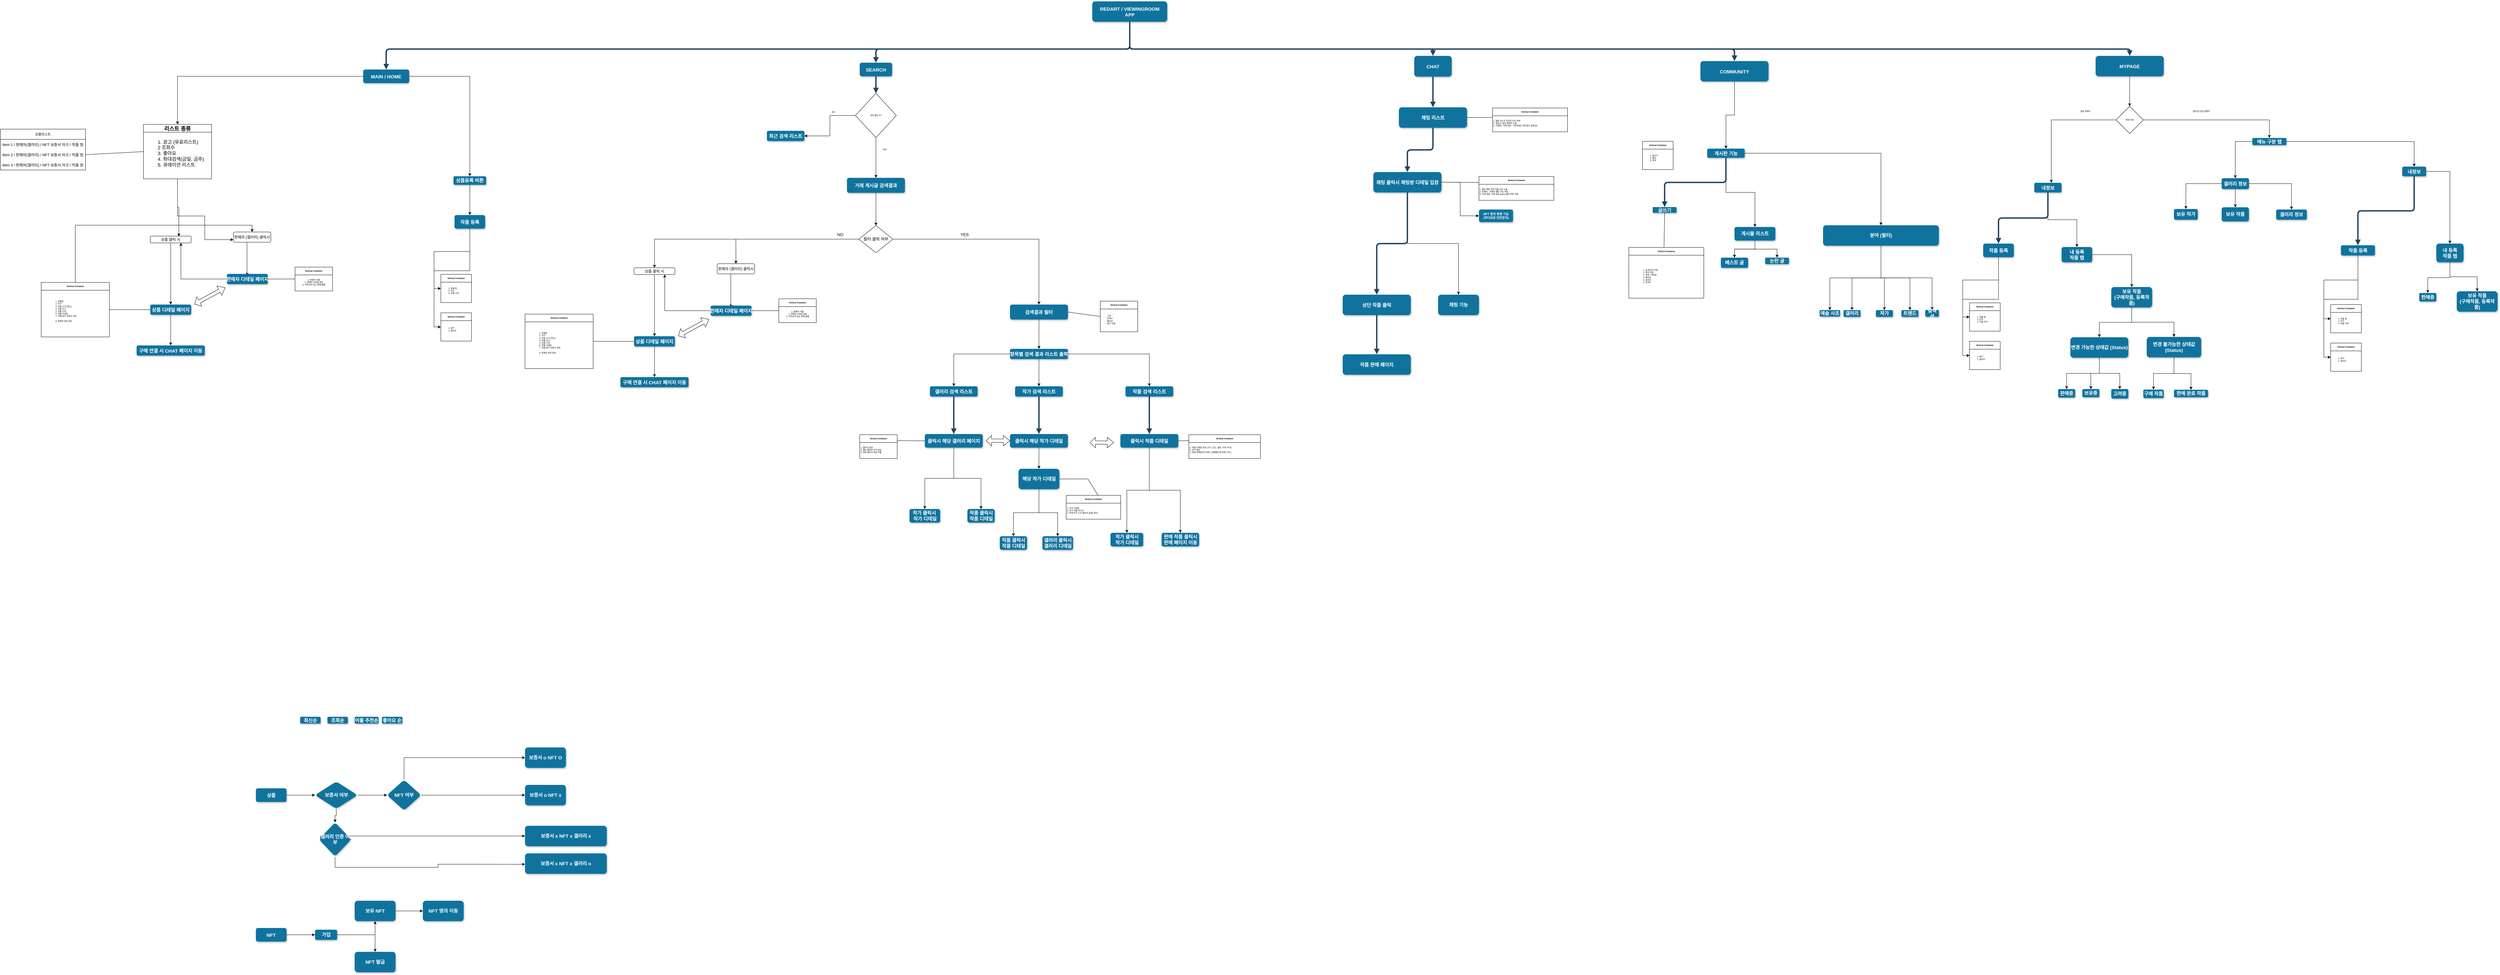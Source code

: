 <mxfile version="16.4.3" type="github">
  <diagram name="Page-1" id="97916047-d0de-89f5-080d-49f4d83e522f">
    <mxGraphModel dx="5513" dy="1101" grid="1" gridSize="10" guides="1" tooltips="1" connect="1" arrows="1" fold="1" page="1" pageScale="1.5" pageWidth="1169" pageHeight="827" background="none" math="0" shadow="0">
      <root>
        <mxCell id="0" />
        <mxCell id="1" parent="0" />
        <mxCell id="3" value="REDART / VIEWINGROOM&#xa;APP" style="rounded=1;fillColor=#10739E;strokeColor=none;shadow=1;gradientColor=none;fontStyle=1;fontColor=#FFFFFF;fontSize=14;" parent="1" vertex="1">
          <mxGeometry x="805" y="30" width="220" height="60" as="geometry" />
        </mxCell>
        <mxCell id="7MVwNSaazbGIkg63UoVM-56" value="" style="edgeStyle=orthogonalEdgeStyle;rounded=0;orthogonalLoop=1;jettySize=auto;html=1;" edge="1" parent="1" source="8" target="7MVwNSaazbGIkg63UoVM-55">
          <mxGeometry relative="1" as="geometry" />
        </mxCell>
        <mxCell id="8" value="MAIN / HOME" style="rounded=1;fillColor=#10739E;strokeColor=none;shadow=1;gradientColor=none;fontStyle=1;fontColor=#FFFFFF;fontSize=14;" parent="1" vertex="1">
          <mxGeometry x="-1335" y="230" width="135" height="40" as="geometry" />
        </mxCell>
        <mxCell id="2zvDSiaRfBO-3n8Pwa8q-91" style="edgeStyle=orthogonalEdgeStyle;rounded=0;orthogonalLoop=1;jettySize=auto;html=1;fontSize=11;exitX=0.5;exitY=1;exitDx=0;exitDy=0;entryX=0.7;entryY=0.05;entryDx=0;entryDy=0;entryPerimeter=0;" parent="1" source="7MVwNSaazbGIkg63UoVM-85" target="2zvDSiaRfBO-3n8Pwa8q-88" edge="1">
          <mxGeometry relative="1" as="geometry">
            <mxPoint x="-1876" y="670" as="targetPoint" />
            <mxPoint x="-1875.75" y="570.75" as="sourcePoint" />
          </mxGeometry>
        </mxCell>
        <mxCell id="2zvDSiaRfBO-3n8Pwa8q-93" style="edgeStyle=orthogonalEdgeStyle;rounded=0;orthogonalLoop=1;jettySize=auto;html=1;fontSize=11;exitX=0.5;exitY=1;exitDx=0;exitDy=0;entryX=0;entryY=0.75;entryDx=0;entryDy=0;" parent="1" source="7MVwNSaazbGIkg63UoVM-85" target="2zvDSiaRfBO-3n8Pwa8q-89" edge="1">
          <mxGeometry relative="1" as="geometry">
            <mxPoint x="-1879" y="570.75" as="sourcePoint" />
            <mxPoint x="-1735" y="730" as="targetPoint" />
            <Array as="points">
              <mxPoint x="-1880" y="660" />
              <mxPoint x="-1800" y="660" />
              <mxPoint x="-1800" y="730" />
            </Array>
          </mxGeometry>
        </mxCell>
        <mxCell id="2zvDSiaRfBO-3n8Pwa8q-102" style="edgeStyle=orthogonalEdgeStyle;rounded=0;orthogonalLoop=1;jettySize=auto;html=1;exitX=0;exitY=0.5;exitDx=0;exitDy=0;fontSize=6;entryX=0.5;entryY=0;entryDx=0;entryDy=0;" parent="1" source="8" target="7MVwNSaazbGIkg63UoVM-85" edge="1">
          <mxGeometry relative="1" as="geometry">
            <mxPoint x="-1867.5" y="370" as="sourcePoint" />
            <Array as="points">
              <mxPoint x="-1880" y="250" />
            </Array>
            <mxPoint x="-1690" y="500" as="targetPoint" />
          </mxGeometry>
        </mxCell>
        <mxCell id="10" value="최신순" style="rounded=1;fillColor=#10739E;strokeColor=none;shadow=1;gradientColor=none;fontStyle=1;fontColor=#FFFFFF;fontSize=14;" parent="1" vertex="1">
          <mxGeometry x="-1520" y="2130" width="60" height="20" as="geometry" />
        </mxCell>
        <mxCell id="2zvDSiaRfBO-3n8Pwa8q-83" value="" style="edgeStyle=orthogonalEdgeStyle;rounded=0;orthogonalLoop=1;jettySize=auto;html=1;" parent="1" source="11" edge="1">
          <mxGeometry relative="1" as="geometry">
            <mxPoint x="-1900" y="1040" as="targetPoint" />
          </mxGeometry>
        </mxCell>
        <mxCell id="11" value="상품 디테일 페이지" style="rounded=1;fillColor=#10739E;strokeColor=none;shadow=1;gradientColor=none;fontStyle=1;fontColor=#FFFFFF;fontSize=14;" parent="1" vertex="1">
          <mxGeometry x="-1960" y="920" width="120" height="30" as="geometry" />
        </mxCell>
        <mxCell id="12" value="구매 연결 시 CHAT 페이지 이동" style="rounded=1;fillColor=#10739E;strokeColor=none;shadow=1;gradientColor=none;fontStyle=1;fontColor=#FFFFFF;fontSize=14;" parent="1" vertex="1">
          <mxGeometry x="-2000" y="1040" width="200" height="29.75" as="geometry" />
        </mxCell>
        <mxCell id="13" value="SEARCH" style="rounded=1;fillColor=#10739E;strokeColor=none;shadow=1;gradientColor=none;fontStyle=1;fontColor=#FFFFFF;fontSize=14;" parent="1" vertex="1">
          <mxGeometry x="122.5" y="210" width="95" height="40" as="geometry" />
        </mxCell>
        <mxCell id="2zvDSiaRfBO-3n8Pwa8q-134" style="edgeStyle=orthogonalEdgeStyle;rounded=0;orthogonalLoop=1;jettySize=auto;html=1;entryX=0.5;entryY=0;entryDx=0;entryDy=0;fontSize=6;" parent="1" source="14" target="15" edge="1">
          <mxGeometry relative="1" as="geometry" />
        </mxCell>
        <mxCell id="2zvDSiaRfBO-3n8Pwa8q-135" style="edgeStyle=orthogonalEdgeStyle;rounded=0;orthogonalLoop=1;jettySize=auto;html=1;fontSize=6;" parent="1" source="14" target="2zvDSiaRfBO-3n8Pwa8q-128" edge="1">
          <mxGeometry relative="1" as="geometry" />
        </mxCell>
        <mxCell id="2zvDSiaRfBO-3n8Pwa8q-136" style="edgeStyle=orthogonalEdgeStyle;rounded=0;orthogonalLoop=1;jettySize=auto;html=1;fontSize=6;" parent="1" source="14" target="2zvDSiaRfBO-3n8Pwa8q-131" edge="1">
          <mxGeometry relative="1" as="geometry" />
        </mxCell>
        <mxCell id="14" value="항목별 검색 결과 리스트 출력" style="rounded=1;fillColor=#10739E;strokeColor=none;shadow=1;gradientColor=none;fontStyle=1;fontColor=#FFFFFF;fontSize=14;" parent="1" vertex="1">
          <mxGeometry x="563.5" y="1050" width="170" height="30" as="geometry" />
        </mxCell>
        <mxCell id="15" value="갤러리 검색 리스트" style="rounded=1;fillColor=#10739E;strokeColor=none;shadow=1;gradientColor=none;fontStyle=1;fontColor=#FFFFFF;fontSize=14;" parent="1" vertex="1">
          <mxGeometry x="328.5" y="1160" width="140" height="30" as="geometry" />
        </mxCell>
        <mxCell id="2zvDSiaRfBO-3n8Pwa8q-148" value="" style="edgeStyle=orthogonalEdgeStyle;rounded=0;orthogonalLoop=1;jettySize=auto;html=1;fontSize=6;" parent="1" source="16" target="2zvDSiaRfBO-3n8Pwa8q-147" edge="1">
          <mxGeometry relative="1" as="geometry" />
        </mxCell>
        <mxCell id="2zvDSiaRfBO-3n8Pwa8q-150" value="" style="edgeStyle=orthogonalEdgeStyle;rounded=0;orthogonalLoop=1;jettySize=auto;html=1;fontSize=6;" parent="1" source="16" target="2zvDSiaRfBO-3n8Pwa8q-149" edge="1">
          <mxGeometry relative="1" as="geometry" />
        </mxCell>
        <mxCell id="16" value="클릭시 해당 갤러리 페이지" style="rounded=1;fillColor=#10739E;strokeColor=none;shadow=1;gradientColor=none;fontStyle=1;fontColor=#FFFFFF;fontSize=14;" parent="1" vertex="1">
          <mxGeometry x="313.5" y="1300" width="170" height="40" as="geometry" />
        </mxCell>
        <mxCell id="18" value="CHAT" style="rounded=1;fillColor=#10739E;strokeColor=none;shadow=1;gradientColor=none;fontStyle=1;fontColor=#FFFFFF;fontSize=14;" parent="1" vertex="1">
          <mxGeometry x="1750" y="190" width="110" height="61" as="geometry" />
        </mxCell>
        <mxCell id="19" value="채팅 리스트" style="rounded=1;fillColor=#10739E;strokeColor=none;shadow=1;gradientColor=none;fontStyle=1;fontColor=#FFFFFF;fontSize=14;" parent="1" vertex="1">
          <mxGeometry x="1705" y="341" width="200" height="60" as="geometry" />
        </mxCell>
        <mxCell id="2zvDSiaRfBO-3n8Pwa8q-173" value="" style="edgeStyle=orthogonalEdgeStyle;rounded=0;orthogonalLoop=1;jettySize=auto;html=1;fontSize=6;" parent="1" source="20" target="2zvDSiaRfBO-3n8Pwa8q-172" edge="1">
          <mxGeometry relative="1" as="geometry" />
        </mxCell>
        <mxCell id="7MVwNSaazbGIkg63UoVM-89" style="edgeStyle=orthogonalEdgeStyle;rounded=0;orthogonalLoop=1;jettySize=auto;html=1;entryX=0;entryY=0.5;entryDx=0;entryDy=0;fontSize=16;" edge="1" parent="1" source="20" target="MQ2g4332nNlua2RqMWlb-58">
          <mxGeometry relative="1" as="geometry" />
        </mxCell>
        <mxCell id="20" value="채팅 클릭시 채팅방 디테일 입장" style="rounded=1;fillColor=#10739E;strokeColor=none;shadow=1;gradientColor=none;fontStyle=1;fontColor=#FFFFFF;fontSize=14;" parent="1" vertex="1">
          <mxGeometry x="1630" y="531" width="200" height="60" as="geometry" />
        </mxCell>
        <mxCell id="21" value="상단 작품 클릭" style="rounded=1;fillColor=#10739E;strokeColor=none;shadow=1;gradientColor=none;fontStyle=1;fontColor=#FFFFFF;fontSize=14;" parent="1" vertex="1">
          <mxGeometry x="1540" y="891" width="200" height="60" as="geometry" />
        </mxCell>
        <mxCell id="22" value="작품 판매 페이지" style="rounded=1;fillColor=#10739E;strokeColor=none;shadow=1;gradientColor=none;fontStyle=1;fontColor=#FFFFFF;fontSize=14;" parent="1" vertex="1">
          <mxGeometry x="1540" y="1066" width="200" height="60" as="geometry" />
        </mxCell>
        <mxCell id="7MVwNSaazbGIkg63UoVM-105" style="edgeStyle=orthogonalEdgeStyle;rounded=0;orthogonalLoop=1;jettySize=auto;html=1;entryX=0.5;entryY=0;entryDx=0;entryDy=0;fontSize=16;" edge="1" parent="1" source="23" target="24">
          <mxGeometry relative="1" as="geometry" />
        </mxCell>
        <mxCell id="23" value="COMMUNITY" style="rounded=1;fillColor=#10739E;strokeColor=none;shadow=1;gradientColor=none;fontStyle=1;fontColor=#FFFFFF;fontSize=14;" parent="1" vertex="1">
          <mxGeometry x="2590" y="205.25" width="200" height="60" as="geometry" />
        </mxCell>
        <mxCell id="2zvDSiaRfBO-3n8Pwa8q-196" value="" style="edgeStyle=orthogonalEdgeStyle;rounded=0;orthogonalLoop=1;jettySize=auto;html=1;fontSize=6;" parent="1" source="24" target="2zvDSiaRfBO-3n8Pwa8q-195" edge="1">
          <mxGeometry relative="1" as="geometry" />
        </mxCell>
        <mxCell id="7MVwNSaazbGIkg63UoVM-110" value="" style="edgeStyle=orthogonalEdgeStyle;rounded=0;orthogonalLoop=1;jettySize=auto;html=1;fontSize=16;" edge="1" parent="1" source="24" target="7MVwNSaazbGIkg63UoVM-109">
          <mxGeometry relative="1" as="geometry" />
        </mxCell>
        <mxCell id="24" value="게시판 기능" style="rounded=1;fillColor=#10739E;strokeColor=none;shadow=1;gradientColor=none;fontStyle=1;fontColor=#FFFFFF;fontSize=14;" parent="1" vertex="1">
          <mxGeometry x="2610" y="462.25" width="110" height="27" as="geometry" />
        </mxCell>
        <mxCell id="25" value="글쓰기" style="rounded=1;fillColor=#10739E;strokeColor=none;shadow=1;gradientColor=none;fontStyle=1;fontColor=#FFFFFF;fontSize=14;" parent="1" vertex="1">
          <mxGeometry x="2450" y="633.75" width="70" height="17" as="geometry" />
        </mxCell>
        <mxCell id="34" value="" style="edgeStyle=elbowEdgeStyle;elbow=vertical;strokeWidth=4;endArrow=block;endFill=1;fontStyle=1;strokeColor=#23445D;" parent="1" source="3" target="8" edge="1">
          <mxGeometry x="170" y="65.5" width="100" height="100" as="geometry">
            <mxPoint x="170" y="165.5" as="sourcePoint" />
            <mxPoint x="270" y="65.5" as="targetPoint" />
            <Array as="points">
              <mxPoint x="668" y="170" />
              <mxPoint x="668" y="180" />
              <mxPoint x="700" y="455.5" />
            </Array>
          </mxGeometry>
        </mxCell>
        <mxCell id="37" value="" style="edgeStyle=elbowEdgeStyle;elbow=vertical;strokeWidth=4;endArrow=block;endFill=1;fontStyle=1;strokeColor=#23445D;" parent="1" source="3" target="23" edge="1">
          <mxGeometry x="170" y="65.5" width="100" height="100" as="geometry">
            <mxPoint x="170" y="165.5" as="sourcePoint" />
            <mxPoint x="270" y="65.5" as="targetPoint" />
            <Array as="points">
              <mxPoint x="1198" y="170" />
              <mxPoint x="1120" y="455.5" />
            </Array>
          </mxGeometry>
        </mxCell>
        <mxCell id="42" value="" style="edgeStyle=elbowEdgeStyle;elbow=vertical;strokeWidth=4;endArrow=block;endFill=1;fontStyle=1;strokeColor=#23445D;" parent="1" source="13" edge="1">
          <mxGeometry x="-420" y="-240" width="100" height="100" as="geometry">
            <mxPoint x="-420" y="-140" as="sourcePoint" />
            <mxPoint x="170" y="300" as="targetPoint" />
          </mxGeometry>
        </mxCell>
        <mxCell id="44" value="" style="edgeStyle=elbowEdgeStyle;elbow=vertical;strokeWidth=4;endArrow=block;endFill=1;fontStyle=1;strokeColor=#23445D;" parent="1" source="15" target="16" edge="1">
          <mxGeometry x="-41.5" y="680" width="100" height="100" as="geometry">
            <mxPoint x="-41.5" y="780" as="sourcePoint" />
            <mxPoint x="58.5" y="680" as="targetPoint" />
          </mxGeometry>
        </mxCell>
        <mxCell id="46" value="" style="edgeStyle=elbowEdgeStyle;elbow=vertical;strokeWidth=4;endArrow=block;endFill=1;fontStyle=1;strokeColor=#23445D;" parent="1" source="18" target="19" edge="1">
          <mxGeometry x="980" y="40" width="100" height="100" as="geometry">
            <mxPoint x="980" y="140" as="sourcePoint" />
            <mxPoint x="1080" y="40" as="targetPoint" />
          </mxGeometry>
        </mxCell>
        <mxCell id="47" value="" style="edgeStyle=elbowEdgeStyle;elbow=vertical;strokeWidth=4;endArrow=block;endFill=1;fontStyle=1;strokeColor=#23445D;" parent="1" source="19" target="20" edge="1">
          <mxGeometry x="980" y="50" width="100" height="100" as="geometry">
            <mxPoint x="980" y="150" as="sourcePoint" />
            <mxPoint x="1080" y="50" as="targetPoint" />
          </mxGeometry>
        </mxCell>
        <mxCell id="48" value="" style="edgeStyle=elbowEdgeStyle;elbow=vertical;strokeWidth=4;endArrow=block;endFill=1;fontStyle=1;strokeColor=#23445D;" parent="1" source="20" target="21" edge="1">
          <mxGeometry x="980" y="60" width="100" height="100" as="geometry">
            <mxPoint x="980" y="160" as="sourcePoint" />
            <mxPoint x="1080" y="60" as="targetPoint" />
          </mxGeometry>
        </mxCell>
        <mxCell id="49" value="" style="edgeStyle=elbowEdgeStyle;elbow=vertical;strokeWidth=4;endArrow=block;endFill=1;fontStyle=1;strokeColor=#23445D;" parent="1" source="21" target="22" edge="1">
          <mxGeometry x="970" y="265" width="100" height="100" as="geometry">
            <mxPoint x="970" y="365" as="sourcePoint" />
            <mxPoint x="1070" y="265" as="targetPoint" />
          </mxGeometry>
        </mxCell>
        <mxCell id="51" value="" style="edgeStyle=elbowEdgeStyle;elbow=vertical;strokeWidth=4;endArrow=block;endFill=1;fontStyle=1;strokeColor=#23445D;" parent="1" source="24" target="25" edge="1">
          <mxGeometry x="1570" y="82.25" width="100" height="100" as="geometry">
            <mxPoint x="1570" y="182.25" as="sourcePoint" />
            <mxPoint x="1670" y="82.25" as="targetPoint" />
          </mxGeometry>
        </mxCell>
        <mxCell id="54" value="" style="edgeStyle=elbowEdgeStyle;elbow=vertical;strokeWidth=4;endArrow=block;endFill=1;fontStyle=1;strokeColor=#23445D;" parent="1" source="3" target="13" edge="1">
          <mxGeometry x="170" y="65.5" width="100" height="100" as="geometry">
            <mxPoint x="170" y="165.5" as="sourcePoint" />
            <mxPoint x="270" y="65.5" as="targetPoint" />
            <Array as="points">
              <mxPoint x="915" y="170" />
              <mxPoint x="800" y="455.5" />
            </Array>
          </mxGeometry>
        </mxCell>
        <mxCell id="55" value="" style="edgeStyle=elbowEdgeStyle;elbow=vertical;strokeWidth=4;endArrow=block;endFill=1;fontStyle=1;strokeColor=#23445D;entryX=0.5;entryY=0;entryDx=0;entryDy=0;exitX=0.5;exitY=1;exitDx=0;exitDy=0;" parent="1" source="3" target="18" edge="1">
          <mxGeometry x="170" y="65.5" width="100" height="100" as="geometry">
            <mxPoint x="915" y="100" as="sourcePoint" />
            <mxPoint x="270" y="65.5" as="targetPoint" />
            <Array as="points">
              <mxPoint x="880" y="170" />
              <mxPoint x="915" y="170" />
              <mxPoint x="1090" y="455.5" />
            </Array>
          </mxGeometry>
        </mxCell>
        <mxCell id="2zvDSiaRfBO-3n8Pwa8q-203" value="" style="edgeStyle=orthogonalEdgeStyle;rounded=0;orthogonalLoop=1;jettySize=auto;html=1;fontSize=6;entryX=0;entryY=0.5;entryDx=0;entryDy=0;" parent="1" source="2zvDSiaRfBO-3n8Pwa8q-55" target="2zvDSiaRfBO-3n8Pwa8q-204" edge="1">
          <mxGeometry relative="1" as="geometry">
            <mxPoint x="3850" y="320" as="targetPoint" />
          </mxGeometry>
        </mxCell>
        <mxCell id="2zvDSiaRfBO-3n8Pwa8q-55" value="MYPAGE" style="rounded=1;fillColor=#10739E;strokeColor=none;shadow=1;gradientColor=none;fontStyle=1;fontColor=#FFFFFF;fontSize=14;" parent="1" vertex="1">
          <mxGeometry x="3750" y="190" width="200" height="60" as="geometry" />
        </mxCell>
        <mxCell id="2zvDSiaRfBO-3n8Pwa8q-218" value="" style="edgeStyle=orthogonalEdgeStyle;rounded=0;orthogonalLoop=1;jettySize=auto;html=1;fontSize=6;" parent="1" source="2zvDSiaRfBO-3n8Pwa8q-56" target="2zvDSiaRfBO-3n8Pwa8q-217" edge="1">
          <mxGeometry relative="1" as="geometry" />
        </mxCell>
        <mxCell id="2zvDSiaRfBO-3n8Pwa8q-56" value="내정보" style="rounded=1;fillColor=#10739E;strokeColor=none;shadow=1;gradientColor=none;fontStyle=1;fontColor=#FFFFFF;fontSize=14;" parent="1" vertex="1">
          <mxGeometry x="3570" y="562.5" width="80" height="28.5" as="geometry" />
        </mxCell>
        <mxCell id="2zvDSiaRfBO-3n8Pwa8q-213" style="edgeStyle=orthogonalEdgeStyle;rounded=0;orthogonalLoop=1;jettySize=auto;html=1;entryX=0;entryY=0.5;entryDx=0;entryDy=0;fontSize=6;" parent="1" source="2zvDSiaRfBO-3n8Pwa8q-57" target="2zvDSiaRfBO-3n8Pwa8q-211" edge="1">
          <mxGeometry relative="1" as="geometry" />
        </mxCell>
        <mxCell id="2zvDSiaRfBO-3n8Pwa8q-214" style="edgeStyle=orthogonalEdgeStyle;rounded=0;orthogonalLoop=1;jettySize=auto;html=1;fontSize=6;entryX=0;entryY=0.5;entryDx=0;entryDy=0;" parent="1" source="2zvDSiaRfBO-3n8Pwa8q-57" target="2zvDSiaRfBO-3n8Pwa8q-215" edge="1">
          <mxGeometry relative="1" as="geometry">
            <mxPoint x="3620" y="861" as="targetPoint" />
          </mxGeometry>
        </mxCell>
        <mxCell id="2zvDSiaRfBO-3n8Pwa8q-57" value="작품 등록" style="rounded=1;fillColor=#10739E;strokeColor=none;shadow=1;gradientColor=none;fontStyle=1;fontColor=#FFFFFF;fontSize=14;" parent="1" vertex="1">
          <mxGeometry x="3420" y="741" width="90" height="40" as="geometry" />
        </mxCell>
        <mxCell id="2zvDSiaRfBO-3n8Pwa8q-61" value="" style="edgeStyle=elbowEdgeStyle;elbow=vertical;strokeWidth=4;endArrow=block;endFill=1;fontStyle=1;strokeColor=#23445D;" parent="1" source="2zvDSiaRfBO-3n8Pwa8q-56" target="2zvDSiaRfBO-3n8Pwa8q-57" edge="1">
          <mxGeometry x="3030" y="486" width="100" height="100" as="geometry">
            <mxPoint x="3030" y="586" as="sourcePoint" />
            <mxPoint x="3130" y="486" as="targetPoint" />
          </mxGeometry>
        </mxCell>
        <mxCell id="2zvDSiaRfBO-3n8Pwa8q-64" value="" style="edgeStyle=elbowEdgeStyle;elbow=vertical;strokeWidth=4;endArrow=block;endFill=1;fontStyle=1;strokeColor=#23445D;entryX=0.5;entryY=0;entryDx=0;entryDy=0;exitX=0.5;exitY=1;exitDx=0;exitDy=0;" parent="1" source="3" target="2zvDSiaRfBO-3n8Pwa8q-55" edge="1">
          <mxGeometry x="445" y="15.5" width="100" height="100" as="geometry">
            <mxPoint x="1190" y="40" as="sourcePoint" />
            <mxPoint x="1595.0" y="140" as="targetPoint" />
            <Array as="points">
              <mxPoint x="1250" y="170" />
              <mxPoint x="1395" y="405.5" />
            </Array>
          </mxGeometry>
        </mxCell>
        <mxCell id="2zvDSiaRfBO-3n8Pwa8q-68" value="조회순" style="rounded=1;fillColor=#10739E;strokeColor=none;shadow=1;gradientColor=none;fontStyle=1;fontColor=#FFFFFF;fontSize=14;" parent="1" vertex="1">
          <mxGeometry x="-1440" y="2130" width="60" height="20" as="geometry" />
        </mxCell>
        <mxCell id="2zvDSiaRfBO-3n8Pwa8q-70" value="어플 추천순" style="rounded=1;fillColor=#10739E;strokeColor=none;shadow=1;gradientColor=none;fontStyle=1;fontColor=#FFFFFF;fontSize=14;" parent="1" vertex="1">
          <mxGeometry x="-1360" y="2130" width="70" height="20" as="geometry" />
        </mxCell>
        <mxCell id="2zvDSiaRfBO-3n8Pwa8q-71" value="좋아요 순" style="rounded=1;fillColor=#10739E;strokeColor=none;shadow=1;gradientColor=none;fontStyle=1;fontColor=#FFFFFF;fontSize=14;" parent="1" vertex="1">
          <mxGeometry x="-1280" y="2130" width="60" height="20" as="geometry" />
        </mxCell>
        <mxCell id="2zvDSiaRfBO-3n8Pwa8q-92" value="" style="edgeStyle=orthogonalEdgeStyle;rounded=0;orthogonalLoop=1;jettySize=auto;html=1;fontSize=11;" parent="1" source="2zvDSiaRfBO-3n8Pwa8q-88" target="11" edge="1">
          <mxGeometry relative="1" as="geometry" />
        </mxCell>
        <mxCell id="2zvDSiaRfBO-3n8Pwa8q-88" value="상품 클릭 시" style="rounded=1;whiteSpace=wrap;html=1;fontSize=11;" parent="1" vertex="1">
          <mxGeometry x="-1960" y="719" width="120" height="20" as="geometry" />
        </mxCell>
        <mxCell id="2zvDSiaRfBO-3n8Pwa8q-97" style="edgeStyle=orthogonalEdgeStyle;rounded=0;orthogonalLoop=1;jettySize=auto;html=1;entryX=0.5;entryY=0;entryDx=0;entryDy=0;fontSize=11;" parent="1" edge="1">
          <mxGeometry relative="1" as="geometry">
            <mxPoint x="-1655.971" y="737" as="sourcePoint" />
            <mxPoint x="-1670.0" y="830" as="targetPoint" />
            <Array as="points">
              <mxPoint x="-1676" y="737" />
              <mxPoint x="-1676" y="830" />
            </Array>
          </mxGeometry>
        </mxCell>
        <mxCell id="2zvDSiaRfBO-3n8Pwa8q-89" value="판매자 (갤러리) 클릭시" style="rounded=1;whiteSpace=wrap;html=1;fontSize=11;" parent="1" vertex="1">
          <mxGeometry x="-1716" y="707" width="110" height="30" as="geometry" />
        </mxCell>
        <mxCell id="2zvDSiaRfBO-3n8Pwa8q-94" value="" style="edgeStyle=orthogonalEdgeStyle;rounded=0;orthogonalLoop=1;jettySize=auto;html=1;entryX=0.75;entryY=1;entryDx=0;entryDy=0;" parent="1" source="2zvDSiaRfBO-3n8Pwa8q-95" target="2zvDSiaRfBO-3n8Pwa8q-88" edge="1">
          <mxGeometry relative="1" as="geometry">
            <mxPoint x="-1675" y="950" as="targetPoint" />
          </mxGeometry>
        </mxCell>
        <mxCell id="2zvDSiaRfBO-3n8Pwa8q-95" value="판매자 디테일 페이지" style="rounded=1;fillColor=#10739E;strokeColor=none;shadow=1;gradientColor=none;fontStyle=1;fontColor=#FFFFFF;fontSize=14;" parent="1" vertex="1">
          <mxGeometry x="-1735" y="830" width="120" height="30" as="geometry" />
        </mxCell>
        <mxCell id="2zvDSiaRfBO-3n8Pwa8q-103" value="" style="endArrow=none;html=1;rounded=0;fontSize=6;entryX=1;entryY=0.5;entryDx=0;entryDy=0;exitX=0;exitY=0.5;exitDx=0;exitDy=0;" parent="1" source="2zvDSiaRfBO-3n8Pwa8q-104" target="2zvDSiaRfBO-3n8Pwa8q-95" edge="1">
          <mxGeometry width="50" height="50" relative="1" as="geometry">
            <mxPoint x="-1525" y="845" as="sourcePoint" />
            <mxPoint x="-1645" y="870" as="targetPoint" />
          </mxGeometry>
        </mxCell>
        <mxCell id="2zvDSiaRfBO-3n8Pwa8q-104" value="Vertical Container" style="swimlane;fontSize=6;" parent="1" vertex="1">
          <mxGeometry x="-1535" y="810" width="110" height="70" as="geometry" />
        </mxCell>
        <mxCell id="2zvDSiaRfBO-3n8Pwa8q-105" value="1. 판매자 이름&amp;nbsp;&lt;br&gt;2. 판매자 디테일 정보&lt;br&gt;3. 귀속되어 있는 판매 물품" style="text;html=1;align=center;verticalAlign=middle;resizable=0;points=[];autosize=1;strokeColor=none;fillColor=none;fontSize=6;" parent="2zvDSiaRfBO-3n8Pwa8q-104" vertex="1">
          <mxGeometry x="-5" y="30" width="120" height="30" as="geometry" />
        </mxCell>
        <mxCell id="2zvDSiaRfBO-3n8Pwa8q-111" style="edgeStyle=orthogonalEdgeStyle;rounded=0;orthogonalLoop=1;jettySize=auto;html=1;entryX=0.5;entryY=0;entryDx=0;entryDy=0;fontSize=6;" parent="1" source="2zvDSiaRfBO-3n8Pwa8q-106" target="2zvDSiaRfBO-3n8Pwa8q-89" edge="1">
          <mxGeometry relative="1" as="geometry">
            <Array as="points">
              <mxPoint x="-2180" y="687" />
              <mxPoint x="-1661" y="687" />
            </Array>
          </mxGeometry>
        </mxCell>
        <mxCell id="2zvDSiaRfBO-3n8Pwa8q-106" value="Vertical Container" style="swimlane;fontSize=6;" parent="1" vertex="1">
          <mxGeometry x="-2280" y="855" width="200" height="160" as="geometry" />
        </mxCell>
        <mxCell id="2zvDSiaRfBO-3n8Pwa8q-107" value="1. 작품명&lt;br&gt;2. 작가&lt;br&gt;3. 작품 시기 (연도)&lt;br&gt;4. 작품 크기&lt;br&gt;5. 작품 가격&lt;br&gt;6. 작품 디테일&lt;br&gt;7. 작품 NFT 보증서 관련&lt;br&gt;&lt;br&gt;8. 판매자 관련 정보&amp;nbsp;" style="text;html=1;align=left;verticalAlign=middle;resizable=0;points=[];autosize=1;strokeColor=none;fillColor=none;fontSize=6;" parent="2zvDSiaRfBO-3n8Pwa8q-106" vertex="1">
          <mxGeometry x="40" y="50" width="110" height="70" as="geometry" />
        </mxCell>
        <mxCell id="2zvDSiaRfBO-3n8Pwa8q-109" value="" style="endArrow=none;html=1;rounded=0;fontSize=6;entryX=0;entryY=0.5;entryDx=0;entryDy=0;exitX=1;exitY=0.5;exitDx=0;exitDy=0;" parent="1" source="2zvDSiaRfBO-3n8Pwa8q-106" target="11" edge="1">
          <mxGeometry width="50" height="50" relative="1" as="geometry">
            <mxPoint x="-2050" y="960" as="sourcePoint" />
            <mxPoint x="-2000" y="910" as="targetPoint" />
          </mxGeometry>
        </mxCell>
        <mxCell id="2zvDSiaRfBO-3n8Pwa8q-114" style="edgeStyle=orthogonalEdgeStyle;rounded=0;orthogonalLoop=1;jettySize=auto;html=1;fontSize=6;" parent="1" source="2zvDSiaRfBO-3n8Pwa8q-113" target="2zvDSiaRfBO-3n8Pwa8q-115" edge="1">
          <mxGeometry relative="1" as="geometry">
            <mxPoint x="-20" y="480" as="targetPoint" />
          </mxGeometry>
        </mxCell>
        <mxCell id="loSJevCgPTp79P8imw4T-59" style="edgeStyle=orthogonalEdgeStyle;rounded=0;orthogonalLoop=1;jettySize=auto;html=1;entryX=0.5;entryY=0;entryDx=0;entryDy=0;" parent="1" source="2zvDSiaRfBO-3n8Pwa8q-113" target="loSJevCgPTp79P8imw4T-58" edge="1">
          <mxGeometry relative="1" as="geometry" />
        </mxCell>
        <mxCell id="2zvDSiaRfBO-3n8Pwa8q-113" value="검색 했는가?" style="rhombus;whiteSpace=wrap;html=1;fontSize=6;" parent="1" vertex="1">
          <mxGeometry x="110" y="300" width="120" height="130" as="geometry" />
        </mxCell>
        <mxCell id="2zvDSiaRfBO-3n8Pwa8q-115" value="최근 검색 리스트" style="rounded=1;fillColor=#10739E;strokeColor=none;shadow=1;gradientColor=none;fontStyle=1;fontColor=#FFFFFF;fontSize=14;" parent="1" vertex="1">
          <mxGeometry x="-150" y="410" width="110" height="30" as="geometry" />
        </mxCell>
        <mxCell id="2zvDSiaRfBO-3n8Pwa8q-117" value="NO" style="text;html=1;align=center;verticalAlign=middle;resizable=0;points=[];autosize=1;strokeColor=none;fillColor=none;fontSize=6;" parent="1" vertex="1">
          <mxGeometry x="30" y="350" width="30" height="10" as="geometry" />
        </mxCell>
        <mxCell id="2zvDSiaRfBO-3n8Pwa8q-118" value="YES&lt;br&gt;" style="text;html=1;align=center;verticalAlign=middle;resizable=0;points=[];autosize=1;strokeColor=none;fillColor=none;fontSize=6;" parent="1" vertex="1">
          <mxGeometry x="175" y="460" width="40" height="10" as="geometry" />
        </mxCell>
        <mxCell id="2zvDSiaRfBO-3n8Pwa8q-128" value="작가 검색 리스트" style="rounded=1;fillColor=#10739E;strokeColor=none;shadow=1;gradientColor=none;fontStyle=1;fontColor=#FFFFFF;fontSize=14;" parent="1" vertex="1">
          <mxGeometry x="578.5" y="1160" width="140" height="30" as="geometry" />
        </mxCell>
        <mxCell id="2zvDSiaRfBO-3n8Pwa8q-138" value="" style="edgeStyle=orthogonalEdgeStyle;rounded=0;orthogonalLoop=1;jettySize=auto;html=1;fontSize=6;" parent="1" source="2zvDSiaRfBO-3n8Pwa8q-129" target="2zvDSiaRfBO-3n8Pwa8q-137" edge="1">
          <mxGeometry relative="1" as="geometry" />
        </mxCell>
        <mxCell id="2zvDSiaRfBO-3n8Pwa8q-129" value="클릭시 해당 작가 디테일" style="rounded=1;fillColor=#10739E;strokeColor=none;shadow=1;gradientColor=none;fontStyle=1;fontColor=#FFFFFF;fontSize=14;" parent="1" vertex="1">
          <mxGeometry x="563.5" y="1300" width="170" height="40" as="geometry" />
        </mxCell>
        <mxCell id="2zvDSiaRfBO-3n8Pwa8q-130" value="" style="edgeStyle=elbowEdgeStyle;elbow=vertical;strokeWidth=4;endArrow=block;endFill=1;fontStyle=1;strokeColor=#23445D;" parent="1" source="2zvDSiaRfBO-3n8Pwa8q-128" target="2zvDSiaRfBO-3n8Pwa8q-129" edge="1">
          <mxGeometry x="208.5" y="680" width="100" height="100" as="geometry">
            <mxPoint x="208.5" y="780" as="sourcePoint" />
            <mxPoint x="308.5" y="680" as="targetPoint" />
          </mxGeometry>
        </mxCell>
        <mxCell id="2zvDSiaRfBO-3n8Pwa8q-131" value="작품 검색 리스트" style="rounded=1;fillColor=#10739E;strokeColor=none;shadow=1;gradientColor=none;fontStyle=1;fontColor=#FFFFFF;fontSize=14;" parent="1" vertex="1">
          <mxGeometry x="902.5" y="1160" width="140" height="30" as="geometry" />
        </mxCell>
        <mxCell id="2zvDSiaRfBO-3n8Pwa8q-161" value="" style="edgeStyle=orthogonalEdgeStyle;rounded=0;orthogonalLoop=1;jettySize=auto;html=1;fontSize=6;" parent="1" source="2zvDSiaRfBO-3n8Pwa8q-132" target="2zvDSiaRfBO-3n8Pwa8q-160" edge="1">
          <mxGeometry relative="1" as="geometry" />
        </mxCell>
        <mxCell id="2zvDSiaRfBO-3n8Pwa8q-163" value="" style="edgeStyle=orthogonalEdgeStyle;rounded=0;orthogonalLoop=1;jettySize=auto;html=1;fontSize=6;" parent="1" source="2zvDSiaRfBO-3n8Pwa8q-132" target="2zvDSiaRfBO-3n8Pwa8q-162" edge="1">
          <mxGeometry relative="1" as="geometry" />
        </mxCell>
        <mxCell id="2zvDSiaRfBO-3n8Pwa8q-132" value="클릭시 작품 디테일" style="rounded=1;fillColor=#10739E;strokeColor=none;shadow=1;gradientColor=none;fontStyle=1;fontColor=#FFFFFF;fontSize=14;" parent="1" vertex="1">
          <mxGeometry x="887.5" y="1300" width="170" height="40" as="geometry" />
        </mxCell>
        <mxCell id="2zvDSiaRfBO-3n8Pwa8q-133" value="" style="edgeStyle=elbowEdgeStyle;elbow=vertical;strokeWidth=4;endArrow=block;endFill=1;fontStyle=1;strokeColor=#23445D;" parent="1" source="2zvDSiaRfBO-3n8Pwa8q-131" target="2zvDSiaRfBO-3n8Pwa8q-132" edge="1">
          <mxGeometry x="532.5" y="680" width="100" height="100" as="geometry">
            <mxPoint x="532.5" y="780" as="sourcePoint" />
            <mxPoint x="632.5" y="680" as="targetPoint" />
          </mxGeometry>
        </mxCell>
        <mxCell id="2zvDSiaRfBO-3n8Pwa8q-140" value="" style="edgeStyle=orthogonalEdgeStyle;rounded=0;orthogonalLoop=1;jettySize=auto;html=1;fontSize=6;" parent="1" source="2zvDSiaRfBO-3n8Pwa8q-137" target="2zvDSiaRfBO-3n8Pwa8q-139" edge="1">
          <mxGeometry relative="1" as="geometry" />
        </mxCell>
        <mxCell id="2zvDSiaRfBO-3n8Pwa8q-156" value="" style="edgeStyle=orthogonalEdgeStyle;rounded=0;orthogonalLoop=1;jettySize=auto;html=1;fontSize=6;" parent="1" source="2zvDSiaRfBO-3n8Pwa8q-137" target="2zvDSiaRfBO-3n8Pwa8q-155" edge="1">
          <mxGeometry relative="1" as="geometry" />
        </mxCell>
        <mxCell id="2zvDSiaRfBO-3n8Pwa8q-137" value="해당 작가 디테일" style="whiteSpace=wrap;html=1;fontSize=14;fillColor=#10739E;strokeColor=none;fontColor=#FFFFFF;rounded=1;shadow=1;gradientColor=none;fontStyle=1;" parent="1" vertex="1">
          <mxGeometry x="588.5" y="1402" width="120" height="60" as="geometry" />
        </mxCell>
        <mxCell id="2zvDSiaRfBO-3n8Pwa8q-139" value="작품 클릭시&lt;br&gt;작품 디테일" style="whiteSpace=wrap;html=1;fontSize=14;fillColor=#10739E;strokeColor=none;fontColor=#FFFFFF;rounded=1;shadow=1;gradientColor=none;fontStyle=1;" parent="1" vertex="1">
          <mxGeometry x="533.5" y="1600" width="80" height="40" as="geometry" />
        </mxCell>
        <mxCell id="2zvDSiaRfBO-3n8Pwa8q-143" value="Vertical Container" style="swimlane;fontSize=6;" parent="1" vertex="1">
          <mxGeometry x="122.5" y="1302" width="110" height="70" as="geometry" />
        </mxCell>
        <mxCell id="2zvDSiaRfBO-3n8Pwa8q-144" value="1. 갤러리 정보&lt;br&gt;2. 해당 갤러리 작가 정보&lt;br&gt;3. 해당 갤러리 취급 작품" style="text;html=1;align=left;verticalAlign=middle;resizable=0;points=[];autosize=1;strokeColor=none;fillColor=none;fontSize=6;" parent="2zvDSiaRfBO-3n8Pwa8q-143" vertex="1">
          <mxGeometry y="30" width="110" height="30" as="geometry" />
        </mxCell>
        <mxCell id="2zvDSiaRfBO-3n8Pwa8q-146" value="" style="endArrow=none;html=1;rounded=0;fontSize=6;entryX=0;entryY=0.5;entryDx=0;entryDy=0;exitX=1;exitY=0.25;exitDx=0;exitDy=0;" parent="1" source="2zvDSiaRfBO-3n8Pwa8q-143" target="16" edge="1">
          <mxGeometry width="50" height="50" relative="1" as="geometry">
            <mxPoint x="248.5" y="1345" as="sourcePoint" />
            <mxPoint x="298.5" y="1295" as="targetPoint" />
          </mxGeometry>
        </mxCell>
        <mxCell id="2zvDSiaRfBO-3n8Pwa8q-147" value="작가 클릭시&amp;nbsp;&lt;br&gt;작가 디테일" style="whiteSpace=wrap;html=1;fontSize=14;fillColor=#10739E;strokeColor=none;fontColor=#FFFFFF;rounded=1;shadow=1;gradientColor=none;fontStyle=1;" parent="1" vertex="1">
          <mxGeometry x="268.5" y="1520" width="90" height="40" as="geometry" />
        </mxCell>
        <mxCell id="2zvDSiaRfBO-3n8Pwa8q-149" value="작품 클릭시&lt;br&gt;작품 디테일" style="whiteSpace=wrap;html=1;fontSize=14;fillColor=#10739E;strokeColor=none;fontColor=#FFFFFF;rounded=1;shadow=1;gradientColor=none;fontStyle=1;" parent="1" vertex="1">
          <mxGeometry x="438.5" y="1520" width="80" height="40" as="geometry" />
        </mxCell>
        <mxCell id="2zvDSiaRfBO-3n8Pwa8q-151" value="Vertical Container" style="swimlane;fontSize=6;" parent="1" vertex="1">
          <mxGeometry x="728.5" y="1480" width="160" height="70" as="geometry" />
        </mxCell>
        <mxCell id="2zvDSiaRfBO-3n8Pwa8q-152" value="1. 작가 디테일&lt;br&gt;2. 작가 작품 리스트&lt;br&gt;3. 현재 작가 소속 갤러리 (있을 경우)" style="text;html=1;align=left;verticalAlign=middle;resizable=0;points=[];autosize=1;strokeColor=none;fillColor=none;fontSize=6;" parent="2zvDSiaRfBO-3n8Pwa8q-151" vertex="1">
          <mxGeometry y="30" width="160" height="30" as="geometry" />
        </mxCell>
        <mxCell id="2zvDSiaRfBO-3n8Pwa8q-153" value="" style="endArrow=none;html=1;rounded=0;fontSize=6;exitX=1;exitY=0.5;exitDx=0;exitDy=0;entryX=0.581;entryY=-0.008;entryDx=0;entryDy=0;entryPerimeter=0;" parent="1" source="2zvDSiaRfBO-3n8Pwa8q-137" target="2zvDSiaRfBO-3n8Pwa8q-151" edge="1">
          <mxGeometry width="50" height="50" relative="1" as="geometry">
            <mxPoint x="733.5" y="1452" as="sourcePoint" />
            <mxPoint x="783.5" y="1402" as="targetPoint" />
            <Array as="points">
              <mxPoint x="792.5" y="1432" />
            </Array>
          </mxGeometry>
        </mxCell>
        <mxCell id="2zvDSiaRfBO-3n8Pwa8q-155" value="&lt;span&gt;갤러리 클릭시&lt;/span&gt;&lt;br&gt;&lt;span&gt;갤러리 디테일&lt;/span&gt;" style="whiteSpace=wrap;html=1;fontSize=14;fillColor=#10739E;strokeColor=none;fontColor=#FFFFFF;rounded=1;shadow=1;gradientColor=none;fontStyle=1;" parent="1" vertex="1">
          <mxGeometry x="658.5" y="1600" width="90" height="40" as="geometry" />
        </mxCell>
        <mxCell id="2zvDSiaRfBO-3n8Pwa8q-157" value="Vertical Container" style="swimlane;fontSize=6;" parent="1" vertex="1">
          <mxGeometry x="1088.5" y="1302" width="210" height="70" as="geometry" />
        </mxCell>
        <mxCell id="2zvDSiaRfBO-3n8Pwa8q-158" value="1. 작품 디테일 정보 (크기, 년도, 설명, 가격, 작가)&lt;br&gt;2. 작가 정보&lt;br&gt;3. 현재 판매중인지 여부 ( 판매됐다면 판매 가격 )" style="text;html=1;align=left;verticalAlign=middle;resizable=0;points=[];autosize=1;strokeColor=none;fillColor=none;fontSize=6;" parent="2zvDSiaRfBO-3n8Pwa8q-157" vertex="1">
          <mxGeometry y="30" width="210" height="30" as="geometry" />
        </mxCell>
        <mxCell id="2zvDSiaRfBO-3n8Pwa8q-159" value="" style="endArrow=none;html=1;rounded=0;fontSize=6;entryX=0;entryY=0.25;entryDx=0;entryDy=0;exitX=1;exitY=0.5;exitDx=0;exitDy=0;" parent="1" source="2zvDSiaRfBO-3n8Pwa8q-132" target="2zvDSiaRfBO-3n8Pwa8q-157" edge="1">
          <mxGeometry width="50" height="50" relative="1" as="geometry">
            <mxPoint x="988.5" y="1440" as="sourcePoint" />
            <mxPoint x="1038.5" y="1390" as="targetPoint" />
          </mxGeometry>
        </mxCell>
        <mxCell id="2zvDSiaRfBO-3n8Pwa8q-160" value="작가 클릭시&lt;br&gt;작가 디테일" style="whiteSpace=wrap;html=1;fontSize=14;fillColor=#10739E;strokeColor=none;fontColor=#FFFFFF;rounded=1;shadow=1;gradientColor=none;fontStyle=1;" parent="1" vertex="1">
          <mxGeometry x="858.5" y="1590" width="96" height="40" as="geometry" />
        </mxCell>
        <mxCell id="2zvDSiaRfBO-3n8Pwa8q-162" value="판매 작품 클릭시&lt;br&gt;판매 페이지 이동" style="whiteSpace=wrap;html=1;fontSize=14;fillColor=#10739E;strokeColor=none;fontColor=#FFFFFF;rounded=1;shadow=1;gradientColor=none;fontStyle=1;" parent="1" vertex="1">
          <mxGeometry x="1008.5" y="1590" width="110" height="40" as="geometry" />
        </mxCell>
        <mxCell id="2zvDSiaRfBO-3n8Pwa8q-164" value="Vertical Container" style="swimlane;fontSize=6;" parent="1" vertex="1">
          <mxGeometry x="1980" y="343" width="220" height="70" as="geometry" />
        </mxCell>
        <mxCell id="2zvDSiaRfBO-3n8Pwa8q-165" value="1. 체팅 리스트 온라인 인지 여부&lt;br&gt;2. 채팅 안 읽은 메세지 노출&lt;br&gt;3. 거래중 / 거래 완료 / 거래 종료( 거래 중간 실패 등)" style="text;html=1;align=left;verticalAlign=middle;resizable=0;points=[];autosize=1;strokeColor=none;fillColor=none;fontSize=6;" parent="2zvDSiaRfBO-3n8Pwa8q-164" vertex="1">
          <mxGeometry y="30" width="220" height="30" as="geometry" />
        </mxCell>
        <mxCell id="2zvDSiaRfBO-3n8Pwa8q-166" value="" style="endArrow=none;html=1;rounded=0;fontSize=6;exitX=1;exitY=0.5;exitDx=0;exitDy=0;" parent="1" source="19" edge="1">
          <mxGeometry width="50" height="50" relative="1" as="geometry">
            <mxPoint x="1920" y="396" as="sourcePoint" />
            <mxPoint x="1980" y="371" as="targetPoint" />
          </mxGeometry>
        </mxCell>
        <mxCell id="2zvDSiaRfBO-3n8Pwa8q-167" value="Vertical Container" style="swimlane;fontSize=6;" parent="1" vertex="1">
          <mxGeometry x="1940" y="544" width="220" height="70" as="geometry" />
        </mxCell>
        <mxCell id="2zvDSiaRfBO-3n8Pwa8q-168" value="1. 해당 채팅 관련 작품 상단 노출&lt;br&gt;2. 판매자 - 구매자 채팅 기능 지원&lt;br&gt;3. 거래 완료, 거래 종료 status 클릭 버튼 지원" style="text;html=1;align=left;verticalAlign=middle;resizable=0;points=[];autosize=1;strokeColor=none;fillColor=none;fontSize=6;" parent="2zvDSiaRfBO-3n8Pwa8q-167" vertex="1">
          <mxGeometry y="30" width="200" height="30" as="geometry" />
        </mxCell>
        <mxCell id="2zvDSiaRfBO-3n8Pwa8q-169" value="" style="endArrow=none;html=1;rounded=0;fontSize=6;exitX=1;exitY=0.5;exitDx=0;exitDy=0;entryX=0;entryY=0.25;entryDx=0;entryDy=0;" parent="1" source="20" target="2zvDSiaRfBO-3n8Pwa8q-167" edge="1">
          <mxGeometry width="50" height="50" relative="1" as="geometry">
            <mxPoint x="1855" y="581" as="sourcePoint" />
            <mxPoint x="1905" y="531" as="targetPoint" />
          </mxGeometry>
        </mxCell>
        <mxCell id="2zvDSiaRfBO-3n8Pwa8q-172" value="채팅 기능" style="whiteSpace=wrap;html=1;fontSize=14;fillColor=#10739E;strokeColor=none;fontColor=#FFFFFF;rounded=1;shadow=1;gradientColor=none;fontStyle=1;" parent="1" vertex="1">
          <mxGeometry x="1820" y="891" width="120" height="60" as="geometry" />
        </mxCell>
        <mxCell id="2zvDSiaRfBO-3n8Pwa8q-174" value="Vertical Container" style="swimlane;fontSize=6;" parent="1" vertex="1">
          <mxGeometry x="2420" y="440.75" width="90" height="83" as="geometry" />
        </mxCell>
        <mxCell id="2zvDSiaRfBO-3n8Pwa8q-175" value="1. 글쓰기&lt;br&gt;2. 필터&lt;br&gt;3. 검색" style="text;html=1;align=left;verticalAlign=middle;resizable=0;points=[];autosize=1;strokeColor=none;fillColor=none;fontSize=6;" parent="2zvDSiaRfBO-3n8Pwa8q-174" vertex="1">
          <mxGeometry x="20" y="34" width="50" height="30" as="geometry" />
        </mxCell>
        <mxCell id="2zvDSiaRfBO-3n8Pwa8q-177" value="Vertical Container" style="swimlane;fontSize=6;" parent="1" vertex="1">
          <mxGeometry x="2380" y="752.25" width="220" height="149" as="geometry" />
        </mxCell>
        <mxCell id="2zvDSiaRfBO-3n8Pwa8q-178" value="1. 글 에디터 지원&lt;br&gt;2. 분야 지정&lt;br&gt;2. 댓글 / 대댓글&lt;br&gt;3. 좋아요&lt;br&gt;4. 싫어요&lt;br&gt;5. 조회수" style="text;html=1;align=left;verticalAlign=middle;resizable=0;points=[];autosize=1;strokeColor=none;fillColor=none;fontSize=6;" parent="2zvDSiaRfBO-3n8Pwa8q-177" vertex="1">
          <mxGeometry x="40" y="60" width="80" height="50" as="geometry" />
        </mxCell>
        <mxCell id="2zvDSiaRfBO-3n8Pwa8q-179" value="" style="endArrow=none;html=1;rounded=0;fontSize=6;entryX=0.469;entryY=-0.007;entryDx=0;entryDy=0;exitX=0.5;exitY=1;exitDx=0;exitDy=0;entryPerimeter=0;" parent="1" source="25" target="2zvDSiaRfBO-3n8Pwa8q-177" edge="1">
          <mxGeometry width="50" height="50" relative="1" as="geometry">
            <mxPoint x="2620" y="675.25" as="sourcePoint" />
            <mxPoint x="2670" y="625.25" as="targetPoint" />
          </mxGeometry>
        </mxCell>
        <mxCell id="2zvDSiaRfBO-3n8Pwa8q-190" style="edgeStyle=orthogonalEdgeStyle;rounded=0;orthogonalLoop=1;jettySize=auto;html=1;entryX=0.5;entryY=0;entryDx=0;entryDy=0;fontSize=6;" parent="1" source="2zvDSiaRfBO-3n8Pwa8q-188" target="14" edge="1">
          <mxGeometry relative="1" as="geometry" />
        </mxCell>
        <mxCell id="2zvDSiaRfBO-3n8Pwa8q-188" value="검색결과 필터" style="rounded=1;fillColor=#10739E;strokeColor=none;shadow=1;gradientColor=none;fontStyle=1;fontColor=#FFFFFF;fontSize=14;" parent="1" vertex="1">
          <mxGeometry x="563.5" y="920" width="170" height="44" as="geometry" />
        </mxCell>
        <mxCell id="2zvDSiaRfBO-3n8Pwa8q-191" value="Vertical Container" style="swimlane;fontSize=6;" parent="1" vertex="1">
          <mxGeometry x="828.5" y="910" width="110" height="90" as="geometry" />
        </mxCell>
        <mxCell id="2zvDSiaRfBO-3n8Pwa8q-192" value="- 가격&lt;br&gt;- 조회수&lt;br&gt;- 좋아요&lt;br&gt;- NFT 인증" style="text;html=1;align=left;verticalAlign=middle;resizable=0;points=[];autosize=1;strokeColor=none;fillColor=none;fontSize=6;" parent="2zvDSiaRfBO-3n8Pwa8q-191" vertex="1">
          <mxGeometry x="14" y="40" width="60" height="30" as="geometry" />
        </mxCell>
        <mxCell id="2zvDSiaRfBO-3n8Pwa8q-194" value="" style="endArrow=none;html=1;rounded=0;fontSize=6;entryX=0;entryY=0.5;entryDx=0;entryDy=0;exitX=1;exitY=0.5;exitDx=0;exitDy=0;" parent="1" source="2zvDSiaRfBO-3n8Pwa8q-188" target="2zvDSiaRfBO-3n8Pwa8q-191" edge="1">
          <mxGeometry width="50" height="50" relative="1" as="geometry">
            <mxPoint x="748.5" y="980" as="sourcePoint" />
            <mxPoint x="798.5" y="930" as="targetPoint" />
          </mxGeometry>
        </mxCell>
        <mxCell id="2zvDSiaRfBO-3n8Pwa8q-198" value="" style="edgeStyle=orthogonalEdgeStyle;rounded=0;orthogonalLoop=1;jettySize=auto;html=1;fontSize=6;" parent="1" source="2zvDSiaRfBO-3n8Pwa8q-195" target="2zvDSiaRfBO-3n8Pwa8q-197" edge="1">
          <mxGeometry relative="1" as="geometry" />
        </mxCell>
        <mxCell id="2zvDSiaRfBO-3n8Pwa8q-199" value="" style="edgeStyle=orthogonalEdgeStyle;rounded=0;orthogonalLoop=1;jettySize=auto;html=1;fontSize=6;" parent="1" source="2zvDSiaRfBO-3n8Pwa8q-195" target="2zvDSiaRfBO-3n8Pwa8q-197" edge="1">
          <mxGeometry relative="1" as="geometry" />
        </mxCell>
        <mxCell id="7MVwNSaazbGIkg63UoVM-108" value="" style="edgeStyle=orthogonalEdgeStyle;rounded=0;orthogonalLoop=1;jettySize=auto;html=1;fontSize=16;" edge="1" parent="1" source="2zvDSiaRfBO-3n8Pwa8q-195" target="7MVwNSaazbGIkg63UoVM-107">
          <mxGeometry relative="1" as="geometry" />
        </mxCell>
        <mxCell id="2zvDSiaRfBO-3n8Pwa8q-195" value="게시물 리스트" style="whiteSpace=wrap;html=1;fontSize=14;fillColor=#10739E;strokeColor=none;fontColor=#FFFFFF;rounded=1;shadow=1;gradientColor=none;fontStyle=1;" parent="1" vertex="1">
          <mxGeometry x="2690" y="692.25" width="120" height="40" as="geometry" />
        </mxCell>
        <mxCell id="2zvDSiaRfBO-3n8Pwa8q-197" value="베스트 글" style="whiteSpace=wrap;html=1;fontSize=14;fillColor=#10739E;strokeColor=none;fontColor=#FFFFFF;rounded=1;shadow=1;gradientColor=none;fontStyle=1;" parent="1" vertex="1">
          <mxGeometry x="2650" y="782.25" width="80" height="30" as="geometry" />
        </mxCell>
        <mxCell id="2zvDSiaRfBO-3n8Pwa8q-205" style="edgeStyle=orthogonalEdgeStyle;rounded=0;orthogonalLoop=1;jettySize=auto;html=1;fontSize=6;" parent="1" source="2zvDSiaRfBO-3n8Pwa8q-204" target="2zvDSiaRfBO-3n8Pwa8q-56" edge="1">
          <mxGeometry relative="1" as="geometry">
            <mxPoint x="3620" y="571" as="targetPoint" />
            <Array as="points">
              <mxPoint x="3620" y="378" />
            </Array>
          </mxGeometry>
        </mxCell>
        <mxCell id="2zvDSiaRfBO-3n8Pwa8q-206" style="edgeStyle=orthogonalEdgeStyle;rounded=0;orthogonalLoop=1;jettySize=auto;html=1;fontSize=6;entryX=0.5;entryY=0;entryDx=0;entryDy=0;" parent="1" source="2zvDSiaRfBO-3n8Pwa8q-204" target="2zvDSiaRfBO-3n8Pwa8q-240" edge="1">
          <mxGeometry relative="1" as="geometry">
            <mxPoint x="4180" y="561" as="targetPoint" />
            <Array as="points">
              <mxPoint x="4260" y="378" />
            </Array>
          </mxGeometry>
        </mxCell>
        <mxCell id="2zvDSiaRfBO-3n8Pwa8q-204" value="회원 타입" style="rhombus;whiteSpace=wrap;html=1;fontSize=6;direction=south;" parent="1" vertex="1">
          <mxGeometry x="3810" y="338" width="80" height="80" as="geometry" />
        </mxCell>
        <mxCell id="2zvDSiaRfBO-3n8Pwa8q-208" value="일반 판매자" style="text;html=1;strokeColor=none;fillColor=none;align=center;verticalAlign=middle;whiteSpace=wrap;rounded=0;fontSize=6;" parent="1" vertex="1">
          <mxGeometry x="3690" y="338" width="60" height="30" as="geometry" />
        </mxCell>
        <mxCell id="2zvDSiaRfBO-3n8Pwa8q-209" value="갤러리(기업) 판매자" style="text;html=1;strokeColor=none;fillColor=none;align=center;verticalAlign=middle;whiteSpace=wrap;rounded=0;fontSize=6;" parent="1" vertex="1">
          <mxGeometry x="4030" y="338" width="60" height="30" as="geometry" />
        </mxCell>
        <mxCell id="2zvDSiaRfBO-3n8Pwa8q-210" style="edgeStyle=orthogonalEdgeStyle;rounded=0;orthogonalLoop=1;jettySize=auto;html=1;exitX=0.5;exitY=1;exitDx=0;exitDy=0;fontSize=6;" parent="1" source="2zvDSiaRfBO-3n8Pwa8q-209" target="2zvDSiaRfBO-3n8Pwa8q-209" edge="1">
          <mxGeometry relative="1" as="geometry" />
        </mxCell>
        <mxCell id="2zvDSiaRfBO-3n8Pwa8q-211" value="Vertical Container" style="swimlane;fontSize=6;" parent="1" vertex="1">
          <mxGeometry x="3380" y="915" width="90" height="83" as="geometry" />
        </mxCell>
        <mxCell id="2zvDSiaRfBO-3n8Pwa8q-212" value="1. 작품 명&lt;br&gt;2. 작가&lt;br&gt;3. 작품 가격" style="text;html=1;align=left;verticalAlign=middle;resizable=0;points=[];autosize=1;strokeColor=none;fillColor=none;fontSize=6;" parent="2zvDSiaRfBO-3n8Pwa8q-211" vertex="1">
          <mxGeometry x="20" y="34" width="60" height="30" as="geometry" />
        </mxCell>
        <mxCell id="2zvDSiaRfBO-3n8Pwa8q-215" value="Vertical Container" style="swimlane;fontSize=6;" parent="1" vertex="1">
          <mxGeometry x="3380" y="1028" width="90" height="83" as="geometry" />
        </mxCell>
        <mxCell id="2zvDSiaRfBO-3n8Pwa8q-216" value="1. NFT&lt;br&gt;2. 갤러리" style="text;html=1;align=left;verticalAlign=middle;resizable=0;points=[];autosize=1;strokeColor=none;fillColor=none;fontSize=6;" parent="2zvDSiaRfBO-3n8Pwa8q-215" vertex="1">
          <mxGeometry x="20" y="39" width="50" height="20" as="geometry" />
        </mxCell>
        <mxCell id="2zvDSiaRfBO-3n8Pwa8q-222" value="" style="edgeStyle=orthogonalEdgeStyle;rounded=0;orthogonalLoop=1;jettySize=auto;html=1;fontSize=6;" parent="1" source="2zvDSiaRfBO-3n8Pwa8q-217" target="2zvDSiaRfBO-3n8Pwa8q-221" edge="1">
          <mxGeometry relative="1" as="geometry" />
        </mxCell>
        <mxCell id="2zvDSiaRfBO-3n8Pwa8q-217" value="내 등록&lt;br&gt;작품 탭" style="whiteSpace=wrap;html=1;fontSize=14;fillColor=#10739E;strokeColor=none;fontColor=#FFFFFF;rounded=1;shadow=1;gradientColor=none;fontStyle=1;" parent="1" vertex="1">
          <mxGeometry x="3650" y="751" width="90" height="45" as="geometry" />
        </mxCell>
        <mxCell id="2zvDSiaRfBO-3n8Pwa8q-219" value="판매중" style="whiteSpace=wrap;html=1;fontSize=14;fillColor=#10739E;strokeColor=none;fontColor=#FFFFFF;rounded=1;shadow=1;gradientColor=none;fontStyle=1;" parent="1" vertex="1">
          <mxGeometry x="3640" y="1168" width="50" height="25" as="geometry" />
        </mxCell>
        <mxCell id="7MVwNSaazbGIkg63UoVM-91" value="" style="edgeStyle=orthogonalEdgeStyle;rounded=0;orthogonalLoop=1;jettySize=auto;html=1;fontSize=16;" edge="1" parent="1" source="2zvDSiaRfBO-3n8Pwa8q-221" target="7MVwNSaazbGIkg63UoVM-90">
          <mxGeometry relative="1" as="geometry" />
        </mxCell>
        <mxCell id="7MVwNSaazbGIkg63UoVM-100" value="" style="edgeStyle=orthogonalEdgeStyle;rounded=0;orthogonalLoop=1;jettySize=auto;html=1;fontSize=16;" edge="1" parent="1" source="2zvDSiaRfBO-3n8Pwa8q-221" target="7MVwNSaazbGIkg63UoVM-99">
          <mxGeometry relative="1" as="geometry" />
        </mxCell>
        <mxCell id="2zvDSiaRfBO-3n8Pwa8q-221" value="보유 작품&lt;br&gt;(구매작품, 등록작품)" style="whiteSpace=wrap;html=1;fontSize=14;fillColor=#10739E;strokeColor=none;fontColor=#FFFFFF;rounded=1;shadow=1;gradientColor=none;fontStyle=1;" parent="1" vertex="1">
          <mxGeometry x="3796" y="868.5" width="120" height="60" as="geometry" />
        </mxCell>
        <mxCell id="2zvDSiaRfBO-3n8Pwa8q-225" value="" style="edgeStyle=orthogonalEdgeStyle;rounded=0;orthogonalLoop=1;jettySize=auto;html=1;fontSize=6;" parent="1" source="2zvDSiaRfBO-3n8Pwa8q-226" target="2zvDSiaRfBO-3n8Pwa8q-237" edge="1">
          <mxGeometry relative="1" as="geometry" />
        </mxCell>
        <mxCell id="2zvDSiaRfBO-3n8Pwa8q-226" value="내정보" style="rounded=1;fillColor=#10739E;strokeColor=none;shadow=1;gradientColor=none;fontStyle=1;fontColor=#FFFFFF;fontSize=14;" parent="1" vertex="1">
          <mxGeometry x="4650" y="515" width="70.01" height="28.5" as="geometry" />
        </mxCell>
        <mxCell id="2zvDSiaRfBO-3n8Pwa8q-227" style="edgeStyle=orthogonalEdgeStyle;rounded=0;orthogonalLoop=1;jettySize=auto;html=1;entryX=0;entryY=0.5;entryDx=0;entryDy=0;fontSize=6;" parent="1" source="2zvDSiaRfBO-3n8Pwa8q-229" target="2zvDSiaRfBO-3n8Pwa8q-231" edge="1">
          <mxGeometry relative="1" as="geometry" />
        </mxCell>
        <mxCell id="2zvDSiaRfBO-3n8Pwa8q-228" style="edgeStyle=orthogonalEdgeStyle;rounded=0;orthogonalLoop=1;jettySize=auto;html=1;fontSize=6;entryX=0;entryY=0.5;entryDx=0;entryDy=0;" parent="1" source="2zvDSiaRfBO-3n8Pwa8q-229" target="2zvDSiaRfBO-3n8Pwa8q-233" edge="1">
          <mxGeometry relative="1" as="geometry">
            <mxPoint x="4679.99" y="866" as="targetPoint" />
          </mxGeometry>
        </mxCell>
        <mxCell id="2zvDSiaRfBO-3n8Pwa8q-229" value="작품 등록" style="rounded=1;fillColor=#10739E;strokeColor=none;shadow=1;gradientColor=none;fontStyle=1;fontColor=#FFFFFF;fontSize=14;" parent="1" vertex="1">
          <mxGeometry x="4470" y="746" width="99.99" height="30" as="geometry" />
        </mxCell>
        <mxCell id="2zvDSiaRfBO-3n8Pwa8q-230" value="" style="edgeStyle=elbowEdgeStyle;elbow=vertical;strokeWidth=4;endArrow=block;endFill=1;fontStyle=1;strokeColor=#23445D;" parent="1" source="2zvDSiaRfBO-3n8Pwa8q-226" target="2zvDSiaRfBO-3n8Pwa8q-229" edge="1">
          <mxGeometry x="4089.99" y="491" width="100" height="100" as="geometry">
            <mxPoint x="4089.99" y="591" as="sourcePoint" />
            <mxPoint x="4189.99" y="491" as="targetPoint" />
          </mxGeometry>
        </mxCell>
        <mxCell id="2zvDSiaRfBO-3n8Pwa8q-231" value="Vertical Container" style="swimlane;fontSize=6;" parent="1" vertex="1">
          <mxGeometry x="4439.99" y="920" width="90" height="83" as="geometry" />
        </mxCell>
        <mxCell id="2zvDSiaRfBO-3n8Pwa8q-232" value="1. 작품 명&lt;br&gt;2. 작가&lt;br&gt;3. 작품 가격" style="text;html=1;align=left;verticalAlign=middle;resizable=0;points=[];autosize=1;strokeColor=none;fillColor=none;fontSize=6;" parent="2zvDSiaRfBO-3n8Pwa8q-231" vertex="1">
          <mxGeometry x="20" y="34" width="60" height="30" as="geometry" />
        </mxCell>
        <mxCell id="2zvDSiaRfBO-3n8Pwa8q-233" value="Vertical Container" style="swimlane;fontSize=6;" parent="1" vertex="1">
          <mxGeometry x="4439.99" y="1033" width="90" height="83" as="geometry" />
        </mxCell>
        <mxCell id="2zvDSiaRfBO-3n8Pwa8q-234" value="1. NFT&lt;br&gt;2. 갤러리" style="text;html=1;align=left;verticalAlign=middle;resizable=0;points=[];autosize=1;strokeColor=none;fillColor=none;fontSize=6;" parent="2zvDSiaRfBO-3n8Pwa8q-233" vertex="1">
          <mxGeometry x="20" y="39" width="50" height="20" as="geometry" />
        </mxCell>
        <mxCell id="2zvDSiaRfBO-3n8Pwa8q-235" value="" style="edgeStyle=orthogonalEdgeStyle;rounded=0;orthogonalLoop=1;jettySize=auto;html=1;fontSize=6;" parent="1" source="2zvDSiaRfBO-3n8Pwa8q-237" target="2zvDSiaRfBO-3n8Pwa8q-238" edge="1">
          <mxGeometry relative="1" as="geometry" />
        </mxCell>
        <mxCell id="2zvDSiaRfBO-3n8Pwa8q-236" value="" style="edgeStyle=orthogonalEdgeStyle;rounded=0;orthogonalLoop=1;jettySize=auto;html=1;fontSize=6;" parent="1" source="2zvDSiaRfBO-3n8Pwa8q-237" target="2zvDSiaRfBO-3n8Pwa8q-239" edge="1">
          <mxGeometry relative="1" as="geometry" />
        </mxCell>
        <mxCell id="2zvDSiaRfBO-3n8Pwa8q-237" value="내 등록&lt;br&gt;작품 탭" style="whiteSpace=wrap;html=1;fontSize=14;fillColor=#10739E;strokeColor=none;fontColor=#FFFFFF;rounded=1;shadow=1;gradientColor=none;fontStyle=1;" parent="1" vertex="1">
          <mxGeometry x="4750" y="741" width="79.99" height="55" as="geometry" />
        </mxCell>
        <mxCell id="2zvDSiaRfBO-3n8Pwa8q-238" value="판매중" style="whiteSpace=wrap;html=1;fontSize=14;fillColor=#10739E;strokeColor=none;fontColor=#FFFFFF;rounded=1;shadow=1;gradientColor=none;fontStyle=1;" parent="1" vertex="1">
          <mxGeometry x="4699.99" y="886" width="50.01" height="25" as="geometry" />
        </mxCell>
        <mxCell id="2zvDSiaRfBO-3n8Pwa8q-239" value="보유 작품&lt;br&gt;(구매작품, 등록작품)" style="whiteSpace=wrap;html=1;fontSize=14;fillColor=#10739E;strokeColor=none;fontColor=#FFFFFF;rounded=1;shadow=1;gradientColor=none;fontStyle=1;" parent="1" vertex="1">
          <mxGeometry x="4809.99" y="881" width="120" height="60" as="geometry" />
        </mxCell>
        <mxCell id="2zvDSiaRfBO-3n8Pwa8q-242" style="edgeStyle=orthogonalEdgeStyle;rounded=0;orthogonalLoop=1;jettySize=auto;html=1;entryX=0.5;entryY=0;entryDx=0;entryDy=0;fontSize=6;" parent="1" source="2zvDSiaRfBO-3n8Pwa8q-240" target="2zvDSiaRfBO-3n8Pwa8q-241" edge="1">
          <mxGeometry relative="1" as="geometry" />
        </mxCell>
        <mxCell id="2zvDSiaRfBO-3n8Pwa8q-243" style="edgeStyle=orthogonalEdgeStyle;rounded=0;orthogonalLoop=1;jettySize=auto;html=1;entryX=0.5;entryY=0;entryDx=0;entryDy=0;fontSize=6;" parent="1" source="2zvDSiaRfBO-3n8Pwa8q-240" target="2zvDSiaRfBO-3n8Pwa8q-226" edge="1">
          <mxGeometry relative="1" as="geometry" />
        </mxCell>
        <mxCell id="2zvDSiaRfBO-3n8Pwa8q-240" value="메뉴 구분 탭" style="rounded=1;fillColor=#10739E;strokeColor=none;shadow=1;gradientColor=none;fontStyle=1;fontColor=#FFFFFF;fontSize=14;" parent="1" vertex="1">
          <mxGeometry x="4210" y="431" width="100" height="21" as="geometry" />
        </mxCell>
        <mxCell id="2zvDSiaRfBO-3n8Pwa8q-245" value="" style="edgeStyle=orthogonalEdgeStyle;rounded=0;orthogonalLoop=1;jettySize=auto;html=1;fontSize=6;" parent="1" source="2zvDSiaRfBO-3n8Pwa8q-241" target="2zvDSiaRfBO-3n8Pwa8q-244" edge="1">
          <mxGeometry relative="1" as="geometry" />
        </mxCell>
        <mxCell id="2zvDSiaRfBO-3n8Pwa8q-250" value="" style="edgeStyle=orthogonalEdgeStyle;rounded=0;orthogonalLoop=1;jettySize=auto;html=1;fontSize=6;" parent="1" source="2zvDSiaRfBO-3n8Pwa8q-241" target="2zvDSiaRfBO-3n8Pwa8q-249" edge="1">
          <mxGeometry relative="1" as="geometry" />
        </mxCell>
        <mxCell id="2zvDSiaRfBO-3n8Pwa8q-253" value="" style="edgeStyle=orthogonalEdgeStyle;rounded=0;orthogonalLoop=1;jettySize=auto;html=1;fontSize=6;" parent="1" source="2zvDSiaRfBO-3n8Pwa8q-241" target="2zvDSiaRfBO-3n8Pwa8q-252" edge="1">
          <mxGeometry relative="1" as="geometry" />
        </mxCell>
        <mxCell id="2zvDSiaRfBO-3n8Pwa8q-241" value="갤러리 정보" style="rounded=1;fillColor=#10739E;strokeColor=none;shadow=1;gradientColor=none;fontStyle=1;fontColor=#FFFFFF;fontSize=14;" parent="1" vertex="1">
          <mxGeometry x="4120" y="549" width="80" height="32" as="geometry" />
        </mxCell>
        <mxCell id="2zvDSiaRfBO-3n8Pwa8q-244" value="보유 작가" style="whiteSpace=wrap;html=1;fontSize=14;fillColor=#10739E;strokeColor=none;fontColor=#FFFFFF;rounded=1;shadow=1;gradientColor=none;fontStyle=1;" parent="1" vertex="1">
          <mxGeometry x="3980" y="639.5" width="70" height="31.5" as="geometry" />
        </mxCell>
        <mxCell id="2zvDSiaRfBO-3n8Pwa8q-249" value="보유 작품" style="whiteSpace=wrap;html=1;fontSize=14;fillColor=#10739E;strokeColor=none;fontColor=#FFFFFF;rounded=1;shadow=1;gradientColor=none;fontStyle=1;" parent="1" vertex="1">
          <mxGeometry x="4120" y="634.5" width="80" height="41.5" as="geometry" />
        </mxCell>
        <mxCell id="2zvDSiaRfBO-3n8Pwa8q-252" value="갤러리 정보" style="whiteSpace=wrap;html=1;fontSize=14;fillColor=#10739E;strokeColor=none;fontColor=#FFFFFF;rounded=1;shadow=1;gradientColor=none;fontStyle=1;" parent="1" vertex="1">
          <mxGeometry x="4280" y="641" width="90" height="30" as="geometry" />
        </mxCell>
        <mxCell id="2zvDSiaRfBO-3n8Pwa8q-261" value="" style="edgeStyle=orthogonalEdgeStyle;rounded=0;orthogonalLoop=1;jettySize=auto;html=1;fontSize=6;" parent="1" source="2zvDSiaRfBO-3n8Pwa8q-259" target="2zvDSiaRfBO-3n8Pwa8q-260" edge="1">
          <mxGeometry relative="1" as="geometry" />
        </mxCell>
        <mxCell id="2zvDSiaRfBO-3n8Pwa8q-259" value="상품" style="rounded=1;fillColor=#10739E;strokeColor=none;shadow=1;gradientColor=none;fontStyle=1;fontColor=#FFFFFF;fontSize=14;" parent="1" vertex="1">
          <mxGeometry x="-1650" y="2340" width="90" height="40" as="geometry" />
        </mxCell>
        <mxCell id="2zvDSiaRfBO-3n8Pwa8q-263" value="" style="edgeStyle=orthogonalEdgeStyle;rounded=0;orthogonalLoop=1;jettySize=auto;html=1;fontSize=6;" parent="1" source="2zvDSiaRfBO-3n8Pwa8q-260" target="2zvDSiaRfBO-3n8Pwa8q-262" edge="1">
          <mxGeometry relative="1" as="geometry" />
        </mxCell>
        <mxCell id="2zvDSiaRfBO-3n8Pwa8q-265" value="" style="edgeStyle=orthogonalEdgeStyle;rounded=0;orthogonalLoop=1;jettySize=auto;html=1;fontSize=6;exitX=1;exitY=0.5;exitDx=0;exitDy=0;" parent="1" source="2zvDSiaRfBO-3n8Pwa8q-271" target="2zvDSiaRfBO-3n8Pwa8q-264" edge="1">
          <mxGeometry relative="1" as="geometry">
            <Array as="points">
              <mxPoint x="-1460" y="2480" />
            </Array>
          </mxGeometry>
        </mxCell>
        <mxCell id="2zvDSiaRfBO-3n8Pwa8q-272" value="" style="edgeStyle=orthogonalEdgeStyle;rounded=0;orthogonalLoop=1;jettySize=auto;html=1;fontSize=6;" parent="1" source="2zvDSiaRfBO-3n8Pwa8q-260" target="2zvDSiaRfBO-3n8Pwa8q-271" edge="1">
          <mxGeometry relative="1" as="geometry" />
        </mxCell>
        <mxCell id="2zvDSiaRfBO-3n8Pwa8q-260" value="보증서 여부" style="rhombus;whiteSpace=wrap;html=1;fontSize=14;fillColor=#10739E;strokeColor=none;fontColor=#FFFFFF;rounded=1;shadow=1;gradientColor=none;fontStyle=1;" parent="1" vertex="1">
          <mxGeometry x="-1476.5" y="2320" width="125" height="80" as="geometry" />
        </mxCell>
        <mxCell id="2zvDSiaRfBO-3n8Pwa8q-268" value="" style="edgeStyle=orthogonalEdgeStyle;rounded=0;orthogonalLoop=1;jettySize=auto;html=1;fontSize=6;" parent="1" source="2zvDSiaRfBO-3n8Pwa8q-262" target="2zvDSiaRfBO-3n8Pwa8q-267" edge="1">
          <mxGeometry relative="1" as="geometry" />
        </mxCell>
        <mxCell id="2zvDSiaRfBO-3n8Pwa8q-270" value="" style="edgeStyle=orthogonalEdgeStyle;rounded=0;orthogonalLoop=1;jettySize=auto;html=1;fontSize=6;" parent="1" source="2zvDSiaRfBO-3n8Pwa8q-262" target="2zvDSiaRfBO-3n8Pwa8q-269" edge="1">
          <mxGeometry relative="1" as="geometry">
            <Array as="points">
              <mxPoint x="-1215" y="2250" />
            </Array>
          </mxGeometry>
        </mxCell>
        <mxCell id="2zvDSiaRfBO-3n8Pwa8q-262" value="NFT 여부" style="rhombus;whiteSpace=wrap;html=1;fontSize=14;fillColor=#10739E;strokeColor=none;fontColor=#FFFFFF;rounded=1;shadow=1;gradientColor=none;fontStyle=1;" parent="1" vertex="1">
          <mxGeometry x="-1265" y="2315" width="100" height="90" as="geometry" />
        </mxCell>
        <mxCell id="2zvDSiaRfBO-3n8Pwa8q-264" value="보증서 x NFT x 갤러리 x" style="whiteSpace=wrap;html=1;fontSize=14;fillColor=#10739E;strokeColor=none;fontColor=#FFFFFF;rounded=1;shadow=1;gradientColor=none;fontStyle=1;" parent="1" vertex="1">
          <mxGeometry x="-860" y="2450" width="240" height="60" as="geometry" />
        </mxCell>
        <mxCell id="2zvDSiaRfBO-3n8Pwa8q-267" value="보증서 o NFT x" style="whiteSpace=wrap;html=1;fontSize=14;fillColor=#10739E;strokeColor=none;fontColor=#FFFFFF;rounded=1;shadow=1;gradientColor=none;fontStyle=1;" parent="1" vertex="1">
          <mxGeometry x="-860" y="2330" width="120" height="60" as="geometry" />
        </mxCell>
        <mxCell id="2zvDSiaRfBO-3n8Pwa8q-269" value="보증서 o NFT O" style="whiteSpace=wrap;html=1;fontSize=14;fillColor=#10739E;strokeColor=none;fontColor=#FFFFFF;rounded=1;shadow=1;gradientColor=none;fontStyle=1;" parent="1" vertex="1">
          <mxGeometry x="-860" y="2220" width="120" height="60" as="geometry" />
        </mxCell>
        <mxCell id="2zvDSiaRfBO-3n8Pwa8q-275" value="" style="edgeStyle=orthogonalEdgeStyle;rounded=0;orthogonalLoop=1;jettySize=auto;html=1;fontSize=6;" parent="1" edge="1">
          <mxGeometry relative="1" as="geometry">
            <mxPoint x="-1417.5" y="2542" as="sourcePoint" />
            <mxPoint x="-860" y="2562.941" as="targetPoint" />
            <Array as="points">
              <mxPoint x="-1417" y="2572" />
              <mxPoint x="-1115" y="2572" />
              <mxPoint x="-1115" y="2563" />
            </Array>
          </mxGeometry>
        </mxCell>
        <mxCell id="2zvDSiaRfBO-3n8Pwa8q-271" value="갤러리 인증 여부" style="rhombus;whiteSpace=wrap;html=1;fontSize=14;fillColor=#10739E;strokeColor=none;fontColor=#FFFFFF;rounded=1;shadow=1;gradientColor=none;fontStyle=1;" parent="1" vertex="1">
          <mxGeometry x="-1465" y="2440" width="95" height="100" as="geometry" />
        </mxCell>
        <mxCell id="2zvDSiaRfBO-3n8Pwa8q-274" value="&lt;span&gt;보증서 x NFT x 갤러리 o&lt;/span&gt;" style="whiteSpace=wrap;html=1;fontSize=14;fillColor=#10739E;strokeColor=none;fontColor=#FFFFFF;rounded=1;shadow=1;gradientColor=none;fontStyle=1;" parent="1" vertex="1">
          <mxGeometry x="-860" y="2531" width="240" height="60" as="geometry" />
        </mxCell>
        <mxCell id="MQ2g4332nNlua2RqMWlb-55" value="" style="shape=flexArrow;endArrow=classic;startArrow=classic;html=1;rounded=0;width=10;startSize=4.85;" parent="1" edge="1">
          <mxGeometry width="100" height="100" relative="1" as="geometry">
            <mxPoint x="-1830" y="919" as="sourcePoint" />
            <mxPoint x="-1740" y="870" as="targetPoint" />
          </mxGeometry>
        </mxCell>
        <mxCell id="MQ2g4332nNlua2RqMWlb-56" value="" style="shape=flexArrow;endArrow=classic;startArrow=classic;html=1;rounded=0;width=10;startSize=4.85;" parent="1" edge="1">
          <mxGeometry width="100" height="100" relative="1" as="geometry">
            <mxPoint x="798.5" y="1325" as="sourcePoint" />
            <mxPoint x="868.5" y="1325.25" as="targetPoint" />
          </mxGeometry>
        </mxCell>
        <mxCell id="MQ2g4332nNlua2RqMWlb-57" value="" style="shape=flexArrow;endArrow=classic;startArrow=classic;html=1;rounded=0;width=10;startSize=4.85;" parent="1" edge="1">
          <mxGeometry width="100" height="100" relative="1" as="geometry">
            <mxPoint x="493.5" y="1319.5" as="sourcePoint" />
            <mxPoint x="563.5" y="1319.75" as="targetPoint" />
          </mxGeometry>
        </mxCell>
        <mxCell id="MQ2g4332nNlua2RqMWlb-58" value="NFT 명의 변경 기능&#xa;(까다로운 안전장치)" style="rounded=1;fillColor=#10739E;strokeColor=none;shadow=1;gradientColor=none;fontStyle=1;fontColor=#FFFFFF;fontSize=9;" parent="1" vertex="1">
          <mxGeometry x="1940" y="641" width="100" height="37" as="geometry" />
        </mxCell>
        <mxCell id="loSJevCgPTp79P8imw4T-78" style="edgeStyle=orthogonalEdgeStyle;rounded=0;orthogonalLoop=1;jettySize=auto;html=1;entryX=0.5;entryY=0;entryDx=0;entryDy=0;" parent="1" source="loSJevCgPTp79P8imw4T-58" target="loSJevCgPTp79P8imw4T-77" edge="1">
          <mxGeometry relative="1" as="geometry" />
        </mxCell>
        <mxCell id="loSJevCgPTp79P8imw4T-58" value="거래 게시글 검색결과" style="rounded=1;fillColor=#10739E;strokeColor=none;shadow=1;gradientColor=none;fontStyle=1;fontColor=#FFFFFF;fontSize=14;" parent="1" vertex="1">
          <mxGeometry x="85" y="548" width="170" height="44" as="geometry" />
        </mxCell>
        <mxCell id="loSJevCgPTp79P8imw4T-60" value="" style="edgeStyle=orthogonalEdgeStyle;rounded=0;orthogonalLoop=1;jettySize=auto;html=1;" parent="1" source="loSJevCgPTp79P8imw4T-61" edge="1">
          <mxGeometry relative="1" as="geometry">
            <mxPoint x="-480" y="1133" as="targetPoint" />
          </mxGeometry>
        </mxCell>
        <mxCell id="loSJevCgPTp79P8imw4T-61" value="상품 디테일 페이지" style="rounded=1;fillColor=#10739E;strokeColor=none;shadow=1;gradientColor=none;fontStyle=1;fontColor=#FFFFFF;fontSize=14;" parent="1" vertex="1">
          <mxGeometry x="-540" y="1013" width="120" height="30" as="geometry" />
        </mxCell>
        <mxCell id="loSJevCgPTp79P8imw4T-62" value="구매 연결 시 CHAT 페이지 이동" style="rounded=1;fillColor=#10739E;strokeColor=none;shadow=1;gradientColor=none;fontStyle=1;fontColor=#FFFFFF;fontSize=14;" parent="1" vertex="1">
          <mxGeometry x="-580" y="1133" width="200" height="29.75" as="geometry" />
        </mxCell>
        <mxCell id="loSJevCgPTp79P8imw4T-63" value="" style="edgeStyle=orthogonalEdgeStyle;rounded=0;orthogonalLoop=1;jettySize=auto;html=1;fontSize=11;" parent="1" source="loSJevCgPTp79P8imw4T-64" target="loSJevCgPTp79P8imw4T-61" edge="1">
          <mxGeometry relative="1" as="geometry" />
        </mxCell>
        <mxCell id="loSJevCgPTp79P8imw4T-64" value="상품 클릭 시" style="rounded=1;whiteSpace=wrap;html=1;fontSize=11;" parent="1" vertex="1">
          <mxGeometry x="-540" y="812" width="120" height="20" as="geometry" />
        </mxCell>
        <mxCell id="loSJevCgPTp79P8imw4T-65" style="edgeStyle=orthogonalEdgeStyle;rounded=0;orthogonalLoop=1;jettySize=auto;html=1;entryX=0.5;entryY=0;entryDx=0;entryDy=0;fontSize=11;" parent="1" edge="1">
          <mxGeometry relative="1" as="geometry">
            <mxPoint x="-235.971" y="830" as="sourcePoint" />
            <mxPoint x="-250.0" y="923" as="targetPoint" />
            <Array as="points">
              <mxPoint x="-256" y="830" />
              <mxPoint x="-256" y="923" />
            </Array>
          </mxGeometry>
        </mxCell>
        <mxCell id="loSJevCgPTp79P8imw4T-66" value="판매자 (갤러리) 클릭시" style="rounded=1;whiteSpace=wrap;html=1;fontSize=11;" parent="1" vertex="1">
          <mxGeometry x="-296" y="800" width="110" height="30" as="geometry" />
        </mxCell>
        <mxCell id="loSJevCgPTp79P8imw4T-67" value="" style="edgeStyle=orthogonalEdgeStyle;rounded=0;orthogonalLoop=1;jettySize=auto;html=1;entryX=0.75;entryY=1;entryDx=0;entryDy=0;" parent="1" source="loSJevCgPTp79P8imw4T-68" target="loSJevCgPTp79P8imw4T-64" edge="1">
          <mxGeometry relative="1" as="geometry">
            <mxPoint x="-255" y="1043" as="targetPoint" />
          </mxGeometry>
        </mxCell>
        <mxCell id="loSJevCgPTp79P8imw4T-68" value="판매자 디테일 페이지" style="rounded=1;fillColor=#10739E;strokeColor=none;shadow=1;gradientColor=none;fontStyle=1;fontColor=#FFFFFF;fontSize=14;" parent="1" vertex="1">
          <mxGeometry x="-315" y="923" width="120" height="30" as="geometry" />
        </mxCell>
        <mxCell id="loSJevCgPTp79P8imw4T-69" value="" style="endArrow=none;html=1;rounded=0;fontSize=6;entryX=1;entryY=0.5;entryDx=0;entryDy=0;exitX=0;exitY=0.5;exitDx=0;exitDy=0;" parent="1" source="loSJevCgPTp79P8imw4T-70" target="loSJevCgPTp79P8imw4T-68" edge="1">
          <mxGeometry width="50" height="50" relative="1" as="geometry">
            <mxPoint x="-105" y="938" as="sourcePoint" />
            <mxPoint x="-225" y="963" as="targetPoint" />
          </mxGeometry>
        </mxCell>
        <mxCell id="loSJevCgPTp79P8imw4T-70" value="Vertical Container" style="swimlane;fontSize=6;" parent="1" vertex="1">
          <mxGeometry x="-115" y="903" width="110" height="70" as="geometry" />
        </mxCell>
        <mxCell id="loSJevCgPTp79P8imw4T-71" value="1. 판매자 이름&amp;nbsp;&lt;br&gt;2. 판매자 디테일 정보&lt;br&gt;3. 귀속되어 있는 판매 물품" style="text;html=1;align=center;verticalAlign=middle;resizable=0;points=[];autosize=1;strokeColor=none;fillColor=none;fontSize=6;" parent="loSJevCgPTp79P8imw4T-70" vertex="1">
          <mxGeometry x="-5" y="30" width="120" height="30" as="geometry" />
        </mxCell>
        <mxCell id="loSJevCgPTp79P8imw4T-73" value="Vertical Container" style="swimlane;fontSize=6;" parent="1" vertex="1">
          <mxGeometry x="-860" y="948" width="200" height="160" as="geometry" />
        </mxCell>
        <mxCell id="loSJevCgPTp79P8imw4T-74" value="1. 작품명&lt;br&gt;2. 작가&lt;br&gt;3. 작품 시기 (연도)&lt;br&gt;4. 작품 크기&lt;br&gt;5. 작품 가격&lt;br&gt;6. 작품 디테일&lt;br&gt;7. 작품 NFT 보증서 관련&lt;br&gt;&lt;br&gt;8. 판매자 관련 정보&amp;nbsp;" style="text;html=1;align=left;verticalAlign=middle;resizable=0;points=[];autosize=1;strokeColor=none;fillColor=none;fontSize=6;" parent="loSJevCgPTp79P8imw4T-73" vertex="1">
          <mxGeometry x="40" y="50" width="110" height="70" as="geometry" />
        </mxCell>
        <mxCell id="loSJevCgPTp79P8imw4T-75" value="" style="endArrow=none;html=1;rounded=0;fontSize=6;entryX=0;entryY=0.5;entryDx=0;entryDy=0;exitX=1;exitY=0.5;exitDx=0;exitDy=0;" parent="1" source="loSJevCgPTp79P8imw4T-73" target="loSJevCgPTp79P8imw4T-61" edge="1">
          <mxGeometry width="50" height="50" relative="1" as="geometry">
            <mxPoint x="-630" y="1053" as="sourcePoint" />
            <mxPoint x="-580" y="1003" as="targetPoint" />
          </mxGeometry>
        </mxCell>
        <mxCell id="loSJevCgPTp79P8imw4T-76" value="" style="shape=flexArrow;endArrow=classic;startArrow=classic;html=1;rounded=0;width=10;startSize=4.85;" parent="1" edge="1">
          <mxGeometry width="100" height="100" relative="1" as="geometry">
            <mxPoint x="-410" y="1012" as="sourcePoint" />
            <mxPoint x="-320" y="963" as="targetPoint" />
          </mxGeometry>
        </mxCell>
        <mxCell id="loSJevCgPTp79P8imw4T-79" style="edgeStyle=orthogonalEdgeStyle;rounded=0;orthogonalLoop=1;jettySize=auto;html=1;entryX=0.5;entryY=0;entryDx=0;entryDy=0;" parent="1" source="loSJevCgPTp79P8imw4T-77" target="loSJevCgPTp79P8imw4T-64" edge="1">
          <mxGeometry relative="1" as="geometry" />
        </mxCell>
        <mxCell id="loSJevCgPTp79P8imw4T-80" style="edgeStyle=orthogonalEdgeStyle;rounded=0;orthogonalLoop=1;jettySize=auto;html=1;entryX=0.5;entryY=0;entryDx=0;entryDy=0;" parent="1" source="loSJevCgPTp79P8imw4T-77" target="loSJevCgPTp79P8imw4T-66" edge="1">
          <mxGeometry relative="1" as="geometry" />
        </mxCell>
        <mxCell id="loSJevCgPTp79P8imw4T-82" style="edgeStyle=orthogonalEdgeStyle;rounded=0;orthogonalLoop=1;jettySize=auto;html=1;entryX=0.5;entryY=0;entryDx=0;entryDy=0;" parent="1" source="loSJevCgPTp79P8imw4T-77" target="2zvDSiaRfBO-3n8Pwa8q-188" edge="1">
          <mxGeometry relative="1" as="geometry" />
        </mxCell>
        <mxCell id="loSJevCgPTp79P8imw4T-77" value="필터 클릭 여부" style="rhombus;whiteSpace=wrap;html=1;" parent="1" vertex="1">
          <mxGeometry x="120" y="688" width="100" height="80" as="geometry" />
        </mxCell>
        <mxCell id="loSJevCgPTp79P8imw4T-81" value="NO" style="text;html=1;align=center;verticalAlign=middle;resizable=0;points=[];autosize=1;strokeColor=none;fillColor=none;" parent="1" vertex="1">
          <mxGeometry x="50" y="705" width="30" height="20" as="geometry" />
        </mxCell>
        <mxCell id="loSJevCgPTp79P8imw4T-83" value="YES" style="text;html=1;align=center;verticalAlign=middle;resizable=0;points=[];autosize=1;strokeColor=none;fillColor=none;" parent="1" vertex="1">
          <mxGeometry x="410" y="705" width="40" height="20" as="geometry" />
        </mxCell>
        <mxCell id="7MVwNSaazbGIkg63UoVM-78" style="edgeStyle=orthogonalEdgeStyle;rounded=0;orthogonalLoop=1;jettySize=auto;html=1;entryX=0.5;entryY=0;entryDx=0;entryDy=0;" edge="1" parent="1" source="7MVwNSaazbGIkg63UoVM-55" target="7MVwNSaazbGIkg63UoVM-73">
          <mxGeometry relative="1" as="geometry" />
        </mxCell>
        <mxCell id="7MVwNSaazbGIkg63UoVM-55" value="상품등록 버튼" style="whiteSpace=wrap;html=1;fontSize=14;fillColor=#10739E;strokeColor=none;fontColor=#FFFFFF;rounded=1;shadow=1;gradientColor=none;fontStyle=1;" vertex="1" parent="1">
          <mxGeometry x="-1070" y="543.5" width="96" height="25" as="geometry" />
        </mxCell>
        <mxCell id="7MVwNSaazbGIkg63UoVM-71" style="edgeStyle=orthogonalEdgeStyle;rounded=0;orthogonalLoop=1;jettySize=auto;html=1;entryX=0;entryY=0.5;entryDx=0;entryDy=0;fontSize=6;" edge="1" parent="1" source="7MVwNSaazbGIkg63UoVM-73" target="7MVwNSaazbGIkg63UoVM-74">
          <mxGeometry relative="1" as="geometry" />
        </mxCell>
        <mxCell id="7MVwNSaazbGIkg63UoVM-72" style="edgeStyle=orthogonalEdgeStyle;rounded=0;orthogonalLoop=1;jettySize=auto;html=1;fontSize=6;entryX=0;entryY=0.5;entryDx=0;entryDy=0;" edge="1" parent="1" source="7MVwNSaazbGIkg63UoVM-73" target="7MVwNSaazbGIkg63UoVM-76">
          <mxGeometry relative="1" as="geometry">
            <mxPoint x="-867" y="777.25" as="targetPoint" />
          </mxGeometry>
        </mxCell>
        <mxCell id="7MVwNSaazbGIkg63UoVM-73" value="작품 등록" style="rounded=1;fillColor=#10739E;strokeColor=none;shadow=1;gradientColor=none;fontStyle=1;fontColor=#FFFFFF;fontSize=14;" vertex="1" parent="1">
          <mxGeometry x="-1067" y="657.25" width="90" height="40" as="geometry" />
        </mxCell>
        <mxCell id="7MVwNSaazbGIkg63UoVM-74" value="Vertical Container" style="swimlane;fontSize=6;" vertex="1" parent="1">
          <mxGeometry x="-1107" y="831.25" width="90" height="83" as="geometry" />
        </mxCell>
        <mxCell id="7MVwNSaazbGIkg63UoVM-75" value="1. 작품 명&lt;br&gt;2. 작가&lt;br&gt;3. 작품 가격" style="text;html=1;align=left;verticalAlign=middle;resizable=0;points=[];autosize=1;strokeColor=none;fillColor=none;fontSize=6;" vertex="1" parent="7MVwNSaazbGIkg63UoVM-74">
          <mxGeometry x="20" y="34" width="60" height="30" as="geometry" />
        </mxCell>
        <mxCell id="7MVwNSaazbGIkg63UoVM-76" value="Vertical Container" style="swimlane;fontSize=6;" vertex="1" parent="1">
          <mxGeometry x="-1107" y="944.25" width="90" height="83" as="geometry" />
        </mxCell>
        <mxCell id="7MVwNSaazbGIkg63UoVM-77" value="1. NFT&lt;br&gt;2. 갤러리" style="text;html=1;align=left;verticalAlign=middle;resizable=0;points=[];autosize=1;strokeColor=none;fillColor=none;fontSize=6;" vertex="1" parent="7MVwNSaazbGIkg63UoVM-76">
          <mxGeometry x="20" y="39" width="50" height="20" as="geometry" />
        </mxCell>
        <mxCell id="7MVwNSaazbGIkg63UoVM-81" value="상품리스트" style="swimlane;fontStyle=0;childLayout=stackLayout;horizontal=1;startSize=30;horizontalStack=0;resizeParent=1;resizeParentMax=0;resizeLast=0;collapsible=1;marginBottom=0;fontSize=10;" vertex="1" parent="1">
          <mxGeometry x="-2400" y="405" width="250" height="120" as="geometry" />
        </mxCell>
        <mxCell id="7MVwNSaazbGIkg63UoVM-82" value="Item 1 / 판매자(갤러리) / NFT 보증서 마크 / 작품 정보" style="text;strokeColor=none;fillColor=none;align=left;verticalAlign=middle;spacingLeft=4;spacingRight=4;overflow=hidden;points=[[0,0.5],[1,0.5]];portConstraint=eastwest;rotatable=0;fontSize=11;" vertex="1" parent="7MVwNSaazbGIkg63UoVM-81">
          <mxGeometry y="30" width="250" height="30" as="geometry" />
        </mxCell>
        <mxCell id="7MVwNSaazbGIkg63UoVM-83" value="Item 2 / 판매자(갤러리) / NFT 보증서 마크 / 작품 정보" style="text;strokeColor=none;fillColor=none;align=left;verticalAlign=middle;spacingLeft=4;spacingRight=4;overflow=hidden;points=[[0,0.5],[1,0.5]];portConstraint=eastwest;rotatable=0;fontSize=11;" vertex="1" parent="7MVwNSaazbGIkg63UoVM-81">
          <mxGeometry y="60" width="250" height="30" as="geometry" />
        </mxCell>
        <mxCell id="7MVwNSaazbGIkg63UoVM-84" value="Item 3 / 판매자(갤러리) / NFT 보증서 마크 / 작품 정보" style="text;strokeColor=none;fillColor=none;align=left;verticalAlign=middle;spacingLeft=4;spacingRight=4;overflow=hidden;points=[[0,0.5],[1,0.5]];portConstraint=eastwest;rotatable=0;fontSize=11;" vertex="1" parent="7MVwNSaazbGIkg63UoVM-81">
          <mxGeometry y="90" width="250" height="30" as="geometry" />
        </mxCell>
        <mxCell id="7MVwNSaazbGIkg63UoVM-85" value="리스트 종류" style="swimlane;fontSize=16;" vertex="1" parent="1">
          <mxGeometry x="-1980" y="391" width="200" height="160" as="geometry" />
        </mxCell>
        <mxCell id="7MVwNSaazbGIkg63UoVM-86" value="&lt;font style=&quot;font-size: 14px&quot;&gt;1. 광고 (유료리스트)&lt;br&gt;2 조회수&lt;br&gt;3. 좋아요&lt;br&gt;4. 촤대검색(금일, 금주)&lt;br&gt;5. 큐레이션 리스트&lt;/font&gt;" style="text;html=1;align=left;verticalAlign=middle;resizable=0;points=[];autosize=1;strokeColor=none;fillColor=none;fontSize=6;" vertex="1" parent="7MVwNSaazbGIkg63UoVM-85">
          <mxGeometry x="40" y="60" width="150" height="50" as="geometry" />
        </mxCell>
        <mxCell id="7MVwNSaazbGIkg63UoVM-88" value="" style="endArrow=none;html=1;rounded=0;fontSize=16;entryX=0;entryY=0.5;entryDx=0;entryDy=0;exitX=1;exitY=0.5;exitDx=0;exitDy=0;" edge="1" parent="1" source="7MVwNSaazbGIkg63UoVM-83" target="7MVwNSaazbGIkg63UoVM-85">
          <mxGeometry width="50" height="50" relative="1" as="geometry">
            <mxPoint x="-2110" y="490" as="sourcePoint" />
            <mxPoint x="-2060" y="440" as="targetPoint" />
          </mxGeometry>
        </mxCell>
        <mxCell id="7MVwNSaazbGIkg63UoVM-93" style="edgeStyle=orthogonalEdgeStyle;rounded=0;orthogonalLoop=1;jettySize=auto;html=1;entryX=0.5;entryY=0;entryDx=0;entryDy=0;fontSize=16;" edge="1" parent="1" source="7MVwNSaazbGIkg63UoVM-90" target="2zvDSiaRfBO-3n8Pwa8q-219">
          <mxGeometry relative="1" as="geometry" />
        </mxCell>
        <mxCell id="7MVwNSaazbGIkg63UoVM-95" value="" style="edgeStyle=orthogonalEdgeStyle;rounded=0;orthogonalLoop=1;jettySize=auto;html=1;fontSize=16;" edge="1" parent="1" source="7MVwNSaazbGIkg63UoVM-90" target="7MVwNSaazbGIkg63UoVM-94">
          <mxGeometry relative="1" as="geometry" />
        </mxCell>
        <mxCell id="7MVwNSaazbGIkg63UoVM-98" value="" style="edgeStyle=orthogonalEdgeStyle;rounded=0;orthogonalLoop=1;jettySize=auto;html=1;fontSize=16;" edge="1" parent="1" source="7MVwNSaazbGIkg63UoVM-90" target="7MVwNSaazbGIkg63UoVM-97">
          <mxGeometry relative="1" as="geometry" />
        </mxCell>
        <mxCell id="7MVwNSaazbGIkg63UoVM-90" value="변경 가능한 상태값 (Status)" style="whiteSpace=wrap;html=1;fontSize=14;fillColor=#10739E;strokeColor=none;fontColor=#FFFFFF;rounded=1;shadow=1;gradientColor=none;fontStyle=1;" vertex="1" parent="1">
          <mxGeometry x="3676" y="1016" width="170" height="60" as="geometry" />
        </mxCell>
        <mxCell id="7MVwNSaazbGIkg63UoVM-94" value="보유중" style="whiteSpace=wrap;html=1;fontSize=14;fillColor=#10739E;strokeColor=none;fontColor=#FFFFFF;rounded=1;shadow=1;gradientColor=none;fontStyle=1;" vertex="1" parent="1">
          <mxGeometry x="3711" y="1168" width="50" height="24" as="geometry" />
        </mxCell>
        <mxCell id="7MVwNSaazbGIkg63UoVM-97" value="고려중" style="whiteSpace=wrap;html=1;fontSize=14;fillColor=#10739E;strokeColor=none;fontColor=#FFFFFF;rounded=1;shadow=1;gradientColor=none;fontStyle=1;" vertex="1" parent="1">
          <mxGeometry x="3796" y="1168" width="50" height="28" as="geometry" />
        </mxCell>
        <mxCell id="7MVwNSaazbGIkg63UoVM-102" value="" style="edgeStyle=orthogonalEdgeStyle;rounded=0;orthogonalLoop=1;jettySize=auto;html=1;fontSize=16;" edge="1" parent="1" source="7MVwNSaazbGIkg63UoVM-99" target="7MVwNSaazbGIkg63UoVM-101">
          <mxGeometry relative="1" as="geometry" />
        </mxCell>
        <mxCell id="7MVwNSaazbGIkg63UoVM-104" value="" style="edgeStyle=orthogonalEdgeStyle;rounded=0;orthogonalLoop=1;jettySize=auto;html=1;fontSize=16;" edge="1" parent="1" source="7MVwNSaazbGIkg63UoVM-99" target="7MVwNSaazbGIkg63UoVM-103">
          <mxGeometry relative="1" as="geometry" />
        </mxCell>
        <mxCell id="7MVwNSaazbGIkg63UoVM-99" value="&lt;span&gt;변경 불가능한 상태값 (Status)&lt;/span&gt;" style="whiteSpace=wrap;html=1;fontSize=14;fillColor=#10739E;strokeColor=none;fontColor=#FFFFFF;rounded=1;shadow=1;gradientColor=none;fontStyle=1;" vertex="1" parent="1">
          <mxGeometry x="3900" y="1015" width="160" height="60" as="geometry" />
        </mxCell>
        <mxCell id="7MVwNSaazbGIkg63UoVM-101" value="구매 작품" style="whiteSpace=wrap;html=1;fontSize=14;fillColor=#10739E;strokeColor=none;fontColor=#FFFFFF;rounded=1;shadow=1;gradientColor=none;fontStyle=1;" vertex="1" parent="1">
          <mxGeometry x="3890" y="1169.5" width="60" height="25" as="geometry" />
        </mxCell>
        <mxCell id="7MVwNSaazbGIkg63UoVM-103" value="판매 완료 작품" style="whiteSpace=wrap;html=1;fontSize=14;fillColor=#10739E;strokeColor=none;fontColor=#FFFFFF;rounded=1;shadow=1;gradientColor=none;fontStyle=1;" vertex="1" parent="1">
          <mxGeometry x="3980" y="1170" width="100" height="22" as="geometry" />
        </mxCell>
        <mxCell id="7MVwNSaazbGIkg63UoVM-107" value="논란 글" style="whiteSpace=wrap;html=1;fontSize=14;fillColor=#10739E;strokeColor=none;fontColor=#FFFFFF;rounded=1;shadow=1;gradientColor=none;fontStyle=1;" vertex="1" parent="1">
          <mxGeometry x="2780" y="782.25" width="70" height="19" as="geometry" />
        </mxCell>
        <mxCell id="7MVwNSaazbGIkg63UoVM-112" value="" style="edgeStyle=orthogonalEdgeStyle;rounded=0;orthogonalLoop=1;jettySize=auto;html=1;fontSize=16;" edge="1" parent="1" source="7MVwNSaazbGIkg63UoVM-109" target="7MVwNSaazbGIkg63UoVM-111">
          <mxGeometry relative="1" as="geometry" />
        </mxCell>
        <mxCell id="7MVwNSaazbGIkg63UoVM-114" value="" style="edgeStyle=orthogonalEdgeStyle;rounded=0;orthogonalLoop=1;jettySize=auto;html=1;fontSize=16;" edge="1" parent="1" source="7MVwNSaazbGIkg63UoVM-109" target="7MVwNSaazbGIkg63UoVM-113">
          <mxGeometry relative="1" as="geometry" />
        </mxCell>
        <mxCell id="7MVwNSaazbGIkg63UoVM-116" value="" style="edgeStyle=orthogonalEdgeStyle;rounded=0;orthogonalLoop=1;jettySize=auto;html=1;fontSize=16;" edge="1" parent="1" source="7MVwNSaazbGIkg63UoVM-109" target="7MVwNSaazbGIkg63UoVM-115">
          <mxGeometry relative="1" as="geometry" />
        </mxCell>
        <mxCell id="7MVwNSaazbGIkg63UoVM-118" value="" style="edgeStyle=orthogonalEdgeStyle;rounded=0;orthogonalLoop=1;jettySize=auto;html=1;fontSize=16;" edge="1" parent="1" source="7MVwNSaazbGIkg63UoVM-109" target="7MVwNSaazbGIkg63UoVM-117">
          <mxGeometry relative="1" as="geometry" />
        </mxCell>
        <mxCell id="7MVwNSaazbGIkg63UoVM-120" value="" style="edgeStyle=orthogonalEdgeStyle;rounded=0;orthogonalLoop=1;jettySize=auto;html=1;fontSize=16;" edge="1" parent="1" source="7MVwNSaazbGIkg63UoVM-109" target="7MVwNSaazbGIkg63UoVM-119">
          <mxGeometry relative="1" as="geometry" />
        </mxCell>
        <mxCell id="7MVwNSaazbGIkg63UoVM-109" value="분야 (필터)" style="whiteSpace=wrap;html=1;fontSize=14;fillColor=#10739E;strokeColor=none;fontColor=#FFFFFF;rounded=1;shadow=1;gradientColor=none;fontStyle=1;" vertex="1" parent="1">
          <mxGeometry x="2950" y="687.25" width="340" height="60" as="geometry" />
        </mxCell>
        <mxCell id="7MVwNSaazbGIkg63UoVM-111" value="예술 사조" style="whiteSpace=wrap;html=1;fontSize=14;fillColor=#10739E;strokeColor=none;fontColor=#FFFFFF;rounded=1;shadow=1;gradientColor=none;fontStyle=1;" vertex="1" parent="1">
          <mxGeometry x="2940" y="936.25" width="60" height="19" as="geometry" />
        </mxCell>
        <mxCell id="7MVwNSaazbGIkg63UoVM-113" value="갤러리" style="whiteSpace=wrap;html=1;fontSize=14;fillColor=#10739E;strokeColor=none;fontColor=#FFFFFF;rounded=1;shadow=1;gradientColor=none;fontStyle=1;" vertex="1" parent="1">
          <mxGeometry x="3010" y="936.25" width="50" height="20" as="geometry" />
        </mxCell>
        <mxCell id="7MVwNSaazbGIkg63UoVM-115" value="작가" style="whiteSpace=wrap;html=1;fontSize=14;fillColor=#10739E;strokeColor=none;fontColor=#FFFFFF;rounded=1;shadow=1;gradientColor=none;fontStyle=1;" vertex="1" parent="1">
          <mxGeometry x="3105" y="936.25" width="50" height="20" as="geometry" />
        </mxCell>
        <mxCell id="7MVwNSaazbGIkg63UoVM-117" value="트렌드" style="whiteSpace=wrap;html=1;fontSize=14;fillColor=#10739E;strokeColor=none;fontColor=#FFFFFF;rounded=1;shadow=1;gradientColor=none;fontStyle=1;" vertex="1" parent="1">
          <mxGeometry x="3180" y="936.25" width="50" height="20" as="geometry" />
        </mxCell>
        <mxCell id="7MVwNSaazbGIkg63UoVM-119" value="컬렉션" style="whiteSpace=wrap;html=1;fontSize=14;fillColor=#10739E;strokeColor=none;fontColor=#FFFFFF;rounded=1;shadow=1;gradientColor=none;fontStyle=1;" vertex="1" parent="1">
          <mxGeometry x="3250" y="935.75" width="40" height="20" as="geometry" />
        </mxCell>
        <mxCell id="7MVwNSaazbGIkg63UoVM-123" value="" style="edgeStyle=orthogonalEdgeStyle;rounded=0;orthogonalLoop=1;jettySize=auto;html=1;fontSize=16;" edge="1" parent="1" source="7MVwNSaazbGIkg63UoVM-121" target="7MVwNSaazbGIkg63UoVM-122">
          <mxGeometry relative="1" as="geometry" />
        </mxCell>
        <mxCell id="7MVwNSaazbGIkg63UoVM-121" value="NFT" style="rounded=1;fillColor=#10739E;strokeColor=none;shadow=1;gradientColor=none;fontStyle=1;fontColor=#FFFFFF;fontSize=14;" vertex="1" parent="1">
          <mxGeometry x="-1650" y="2750" width="90" height="40" as="geometry" />
        </mxCell>
        <mxCell id="7MVwNSaazbGIkg63UoVM-125" value="" style="edgeStyle=orthogonalEdgeStyle;rounded=0;orthogonalLoop=1;jettySize=auto;html=1;fontSize=16;" edge="1" parent="1" source="7MVwNSaazbGIkg63UoVM-122" target="7MVwNSaazbGIkg63UoVM-124">
          <mxGeometry relative="1" as="geometry" />
        </mxCell>
        <mxCell id="7MVwNSaazbGIkg63UoVM-127" value="" style="edgeStyle=orthogonalEdgeStyle;rounded=0;orthogonalLoop=1;jettySize=auto;html=1;fontSize=16;" edge="1" parent="1" source="7MVwNSaazbGIkg63UoVM-122" target="7MVwNSaazbGIkg63UoVM-126">
          <mxGeometry relative="1" as="geometry" />
        </mxCell>
        <mxCell id="7MVwNSaazbGIkg63UoVM-122" value="가입" style="whiteSpace=wrap;html=1;fontSize=14;fillColor=#10739E;strokeColor=none;fontColor=#FFFFFF;rounded=1;shadow=1;gradientColor=none;fontStyle=1;" vertex="1" parent="1">
          <mxGeometry x="-1476.5" y="2755" width="65" height="30" as="geometry" />
        </mxCell>
        <mxCell id="7MVwNSaazbGIkg63UoVM-129" value="" style="edgeStyle=orthogonalEdgeStyle;rounded=0;orthogonalLoop=1;jettySize=auto;html=1;fontSize=16;" edge="1" parent="1" source="7MVwNSaazbGIkg63UoVM-124" target="7MVwNSaazbGIkg63UoVM-128">
          <mxGeometry relative="1" as="geometry" />
        </mxCell>
        <mxCell id="7MVwNSaazbGIkg63UoVM-124" value="보유 NFT" style="whiteSpace=wrap;html=1;fontSize=14;fillColor=#10739E;strokeColor=none;fontColor=#FFFFFF;rounded=1;shadow=1;gradientColor=none;fontStyle=1;" vertex="1" parent="1">
          <mxGeometry x="-1360" y="2670" width="120" height="60" as="geometry" />
        </mxCell>
        <mxCell id="7MVwNSaazbGIkg63UoVM-126" value="NFT 발급" style="whiteSpace=wrap;html=1;fontSize=14;fillColor=#10739E;strokeColor=none;fontColor=#FFFFFF;rounded=1;shadow=1;gradientColor=none;fontStyle=1;" vertex="1" parent="1">
          <mxGeometry x="-1360" y="2820" width="120" height="60" as="geometry" />
        </mxCell>
        <mxCell id="7MVwNSaazbGIkg63UoVM-128" value="NFT 명의 이동" style="whiteSpace=wrap;html=1;fontSize=14;fillColor=#10739E;strokeColor=none;fontColor=#FFFFFF;rounded=1;shadow=1;gradientColor=none;fontStyle=1;" vertex="1" parent="1">
          <mxGeometry x="-1160" y="2670" width="120" height="60" as="geometry" />
        </mxCell>
      </root>
    </mxGraphModel>
  </diagram>
</mxfile>
